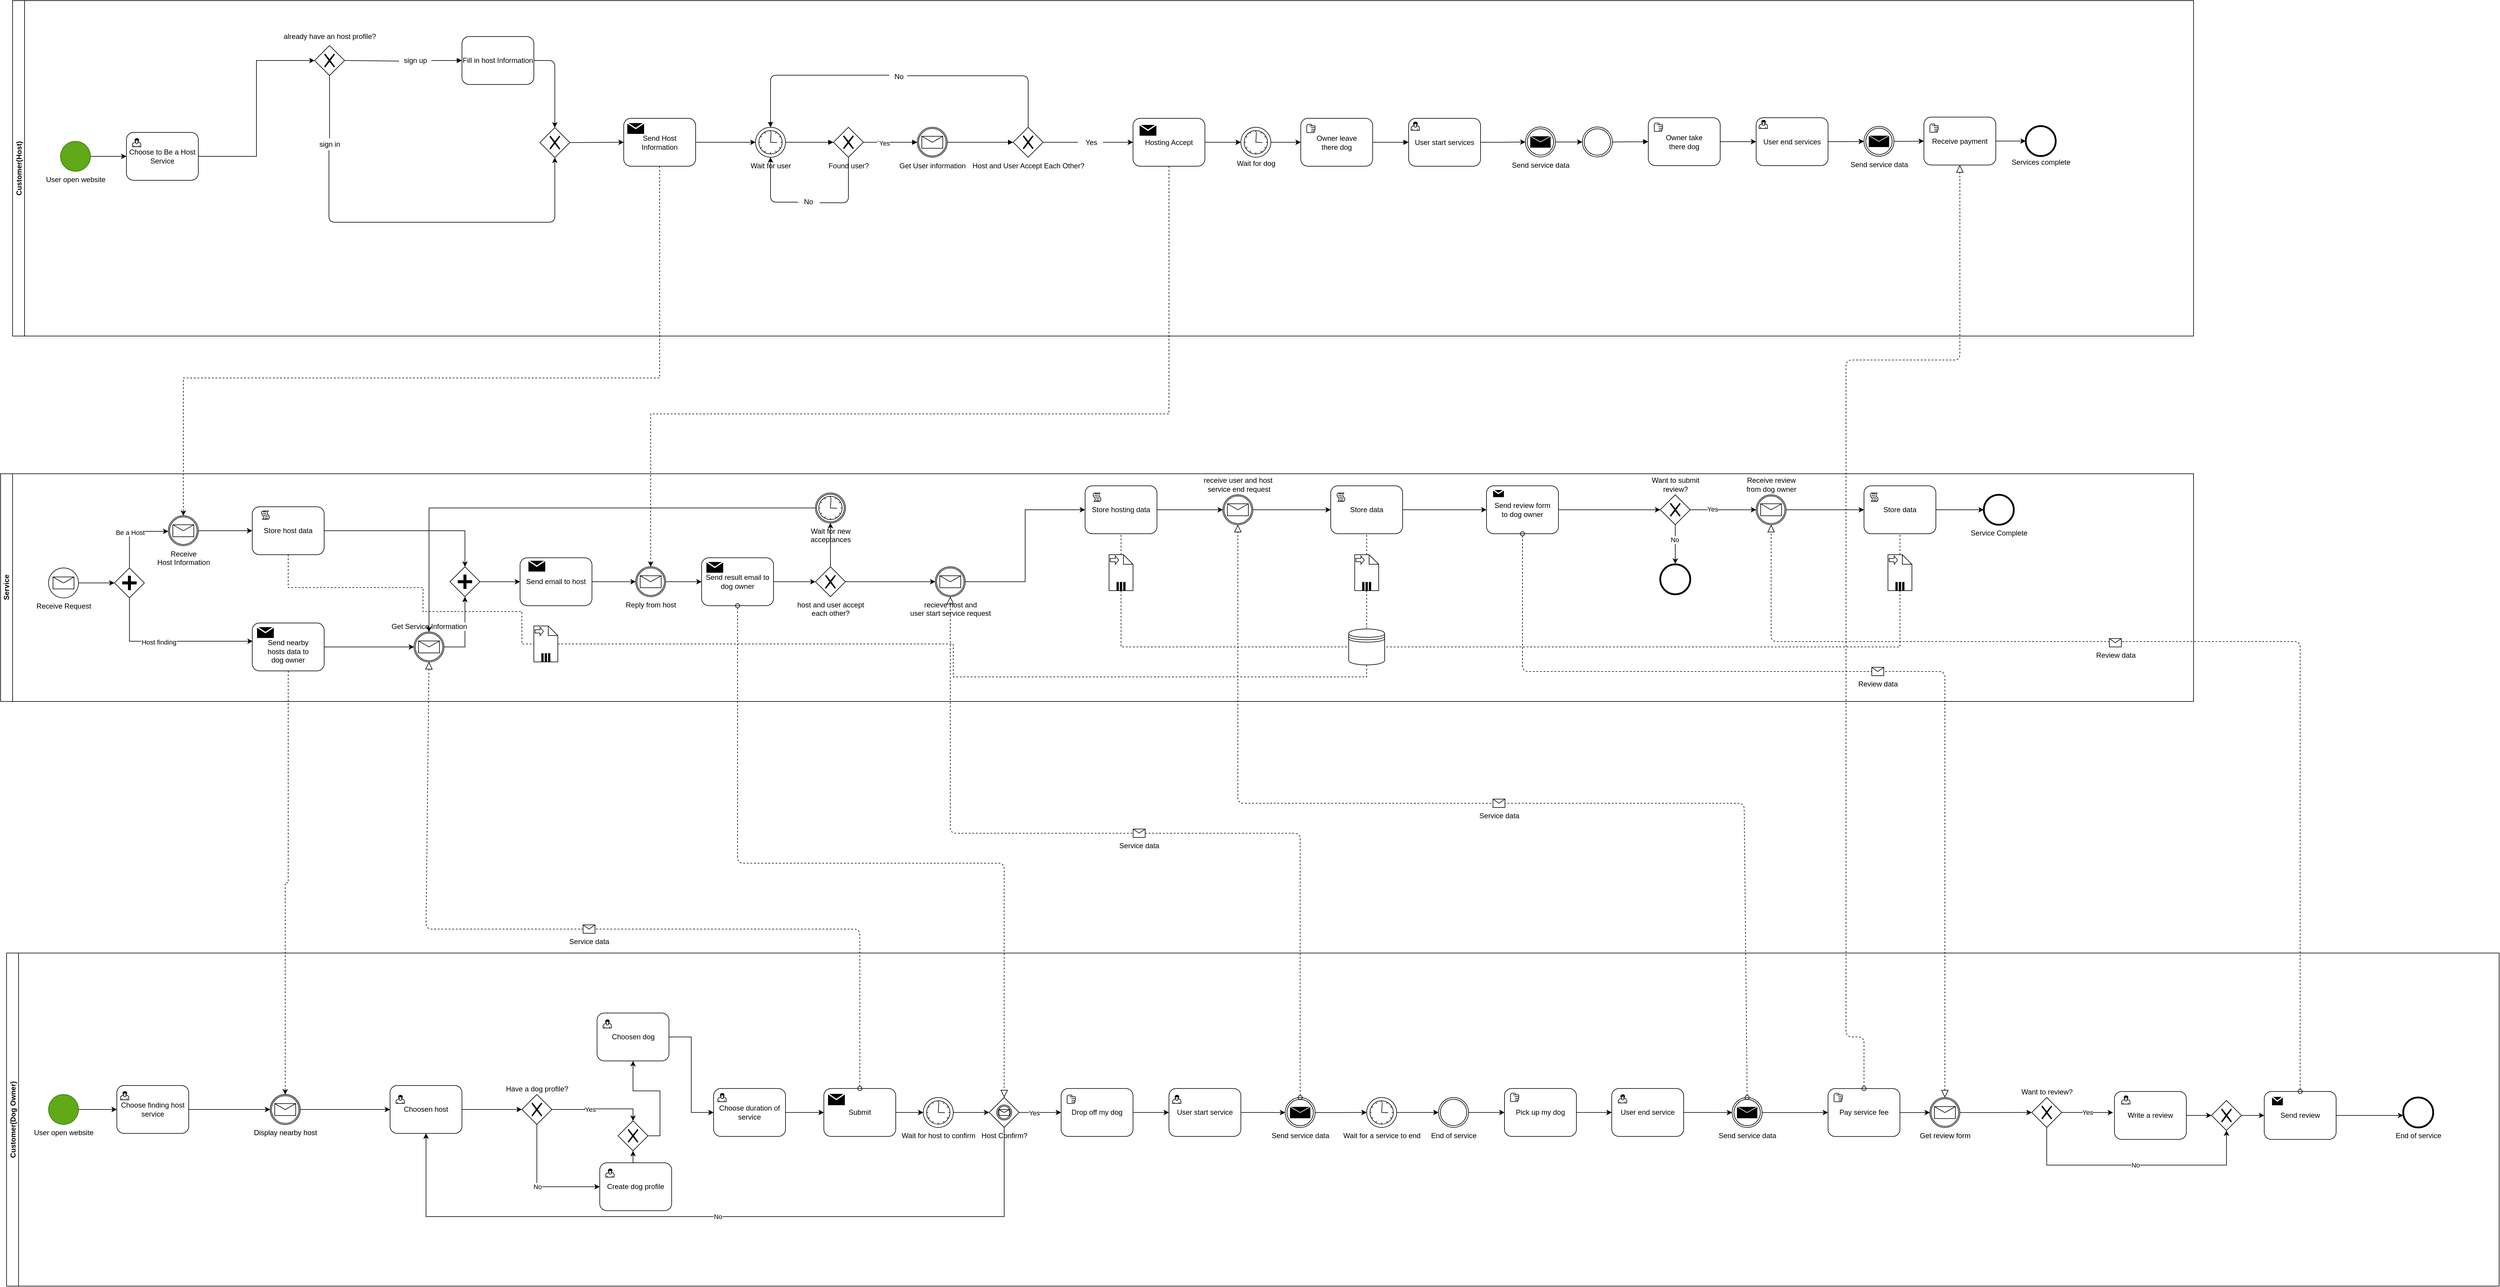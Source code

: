 <mxfile version="14.2.9" type="github">
  <diagram id="prtHgNgQTEPvFCAcTncT" name="Page-1">
    <mxGraphModel dx="1730" dy="3305" grid="1" gridSize="10" guides="1" tooltips="1" connect="1" arrows="1" fold="1" page="1" pageScale="1" pageWidth="1654" pageHeight="1169" math="0" shadow="0">
      <root>
        <mxCell id="0" />
        <mxCell id="1" parent="0" />
        <mxCell id="unD61fQ7snLegaBzTk5--29" style="edgeStyle=orthogonalEdgeStyle;rounded=0;orthogonalLoop=1;jettySize=auto;html=1;" parent="1" source="unD61fQ7snLegaBzTk5--26" target="unD61fQ7snLegaBzTk5--31" edge="1">
          <mxGeometry relative="1" as="geometry">
            <mxPoint x="2840" y="-1320" as="targetPoint" />
          </mxGeometry>
        </mxCell>
        <mxCell id="unD61fQ7snLegaBzTk5--26" value="Send review form &lt;br&gt;to dog owner" style="shape=ext;rounded=1;html=1;whiteSpace=wrap;" parent="1" vertex="1">
          <mxGeometry x="2640" y="-1360" width="120" height="80" as="geometry" />
        </mxCell>
        <mxCell id="zWBF7Wv0CZKXbvyfvgMt-2" value="Customer(Dog Owner)" style="swimlane;startSize=20;horizontal=0;labelPosition=center;verticalLabelPosition=middle;align=center;verticalAlign=middle;" parent="1" vertex="1">
          <mxGeometry x="170" y="-580" width="4160" height="556" as="geometry" />
        </mxCell>
        <mxCell id="zWBF7Wv0CZKXbvyfvgMt-4" value="&lt;span style=&quot;&quot;&gt;User open website&lt;/span&gt;" style="shape=mxgraph.bpmn.shape;html=1;verticalLabelPosition=bottom;labelBackgroundColor=#FFFFFF;verticalAlign=top;align=center;perimeter=ellipsePerimeter;outlineConnect=0;outline=standard;symbol=general;fillColor=#60a917;strokeColor=#2D7600;" parent="zWBF7Wv0CZKXbvyfvgMt-2" vertex="1">
          <mxGeometry x="70" y="236.14" width="50" height="50" as="geometry" />
        </mxCell>
        <mxCell id="zWBF7Wv0CZKXbvyfvgMt-94" style="edgeStyle=orthogonalEdgeStyle;rounded=0;orthogonalLoop=1;jettySize=auto;html=1;startArrow=none;startFill=0;endArrow=block;endFill=1;entryX=0.5;entryY=0;entryDx=0;entryDy=0;" parent="zWBF7Wv0CZKXbvyfvgMt-2" edge="1">
          <mxGeometry relative="1" as="geometry">
            <mxPoint x="1545" y="35.0" as="targetPoint" />
            <Array as="points">
              <mxPoint x="2035" y="-70" />
              <mxPoint x="1545" y="-70" />
            </Array>
          </mxGeometry>
        </mxCell>
        <mxCell id="zWBF7Wv0CZKXbvyfvgMt-95" value="No" style="edgeLabel;html=1;align=center;verticalAlign=middle;resizable=0;points=[];" parent="zWBF7Wv0CZKXbvyfvgMt-94" connectable="0" vertex="1">
          <mxGeometry x="-0.203" y="3" relative="1" as="geometry">
            <mxPoint as="offset" />
          </mxGeometry>
        </mxCell>
        <mxCell id="zWBF7Wv0CZKXbvyfvgMt-184" style="edgeStyle=orthogonalEdgeStyle;rounded=0;orthogonalLoop=1;jettySize=auto;html=1;exitX=1;exitY=0.5;exitDx=0;exitDy=0;entryX=0;entryY=0.5;entryDx=0;entryDy=0;" parent="zWBF7Wv0CZKXbvyfvgMt-2" source="zWBF7Wv0CZKXbvyfvgMt-153" target="Tl_W29gyMfKL-6Gt1cae-114" edge="1">
          <mxGeometry relative="1" as="geometry">
            <mxPoint x="450" y="261.14" as="targetPoint" />
          </mxGeometry>
        </mxCell>
        <mxCell id="zWBF7Wv0CZKXbvyfvgMt-153" value="Choose finding host&lt;br&gt;service" style="shape=ext;rounded=1;html=1;whiteSpace=wrap;" parent="zWBF7Wv0CZKXbvyfvgMt-2" vertex="1">
          <mxGeometry x="184" y="221.14" width="120" height="80" as="geometry" />
        </mxCell>
        <mxCell id="zWBF7Wv0CZKXbvyfvgMt-151" style="edgeStyle=orthogonalEdgeStyle;rounded=0;orthogonalLoop=1;jettySize=auto;html=1;exitX=1;exitY=0.5;exitDx=0;exitDy=0;entryX=0;entryY=0.5;entryDx=0;entryDy=0;" parent="zWBF7Wv0CZKXbvyfvgMt-2" source="zWBF7Wv0CZKXbvyfvgMt-4" target="zWBF7Wv0CZKXbvyfvgMt-153" edge="1">
          <mxGeometry relative="1" as="geometry">
            <mxPoint x="170" y="266.64" as="targetPoint" />
          </mxGeometry>
        </mxCell>
        <mxCell id="zWBF7Wv0CZKXbvyfvgMt-163" style="edgeStyle=orthogonalEdgeStyle;rounded=0;orthogonalLoop=1;jettySize=auto;html=1;exitX=1;exitY=0.5;exitDx=0;exitDy=0;entryX=0;entryY=0.5;entryDx=0;entryDy=0;" parent="zWBF7Wv0CZKXbvyfvgMt-2" source="Tl_W29gyMfKL-6Gt1cae-114" target="zWBF7Wv0CZKXbvyfvgMt-155" edge="1">
          <mxGeometry relative="1" as="geometry">
            <mxPoint x="500" y="261.14" as="sourcePoint" />
          </mxGeometry>
        </mxCell>
        <mxCell id="zWBF7Wv0CZKXbvyfvgMt-164" style="edgeStyle=orthogonalEdgeStyle;rounded=0;orthogonalLoop=1;jettySize=auto;html=1;exitX=1;exitY=0.5;exitDx=0;exitDy=0;entryX=0;entryY=0.5;entryDx=0;entryDy=0;" parent="zWBF7Wv0CZKXbvyfvgMt-2" source="zWBF7Wv0CZKXbvyfvgMt-155" target="zWBF7Wv0CZKXbvyfvgMt-157" edge="1">
          <mxGeometry relative="1" as="geometry" />
        </mxCell>
        <mxCell id="zWBF7Wv0CZKXbvyfvgMt-155" value="Choosen host" style="shape=ext;rounded=1;html=1;whiteSpace=wrap;" parent="zWBF7Wv0CZKXbvyfvgMt-2" vertex="1">
          <mxGeometry x="640" y="221.14" width="120" height="80" as="geometry" />
        </mxCell>
        <mxCell id="zWBF7Wv0CZKXbvyfvgMt-157" value="Have a dog profile?" style="shape=mxgraph.bpmn.shape;html=1;verticalLabelPosition=top;labelBackgroundColor=#ffffff;verticalAlign=bottom;align=center;perimeter=rhombusPerimeter;background=gateway;outlineConnect=0;outline=none;symbol=exclusiveGw;labelPosition=center;" parent="zWBF7Wv0CZKXbvyfvgMt-2" vertex="1">
          <mxGeometry x="860" y="236.14" width="50" height="50" as="geometry" />
        </mxCell>
        <mxCell id="zWBF7Wv0CZKXbvyfvgMt-205" style="edgeStyle=orthogonalEdgeStyle;rounded=0;orthogonalLoop=1;jettySize=auto;html=1;exitX=0.5;exitY=0;exitDx=0;exitDy=0;entryX=0.5;entryY=1;entryDx=0;entryDy=0;" parent="zWBF7Wv0CZKXbvyfvgMt-2" source="zWBF7Wv0CZKXbvyfvgMt-158" target="zWBF7Wv0CZKXbvyfvgMt-204" edge="1">
          <mxGeometry relative="1" as="geometry" />
        </mxCell>
        <mxCell id="zWBF7Wv0CZKXbvyfvgMt-158" value="Create dog profile" style="shape=ext;rounded=1;html=1;whiteSpace=wrap;" parent="zWBF7Wv0CZKXbvyfvgMt-2" vertex="1">
          <mxGeometry x="990" y="350.14" width="120" height="80" as="geometry" />
        </mxCell>
        <mxCell id="zWBF7Wv0CZKXbvyfvgMt-159" value="No" style="edgeStyle=orthogonalEdgeStyle;rounded=0;orthogonalLoop=1;jettySize=auto;html=1;exitX=0.5;exitY=1;exitDx=0;exitDy=0;entryX=0;entryY=0.5;entryDx=0;entryDy=0;" parent="zWBF7Wv0CZKXbvyfvgMt-2" source="zWBF7Wv0CZKXbvyfvgMt-157" target="zWBF7Wv0CZKXbvyfvgMt-158" edge="1">
          <mxGeometry relative="1" as="geometry">
            <mxPoint x="885.471" y="390.14" as="targetPoint" />
          </mxGeometry>
        </mxCell>
        <mxCell id="zWBF7Wv0CZKXbvyfvgMt-183" style="edgeStyle=orthogonalEdgeStyle;rounded=0;orthogonalLoop=1;jettySize=auto;html=1;exitX=1;exitY=0.5;exitDx=0;exitDy=0;entryX=0;entryY=0.5;entryDx=0;entryDy=0;" parent="zWBF7Wv0CZKXbvyfvgMt-2" source="zWBF7Wv0CZKXbvyfvgMt-165" target="zWBF7Wv0CZKXbvyfvgMt-181" edge="1">
          <mxGeometry relative="1" as="geometry" />
        </mxCell>
        <mxCell id="zWBF7Wv0CZKXbvyfvgMt-165" value="Choose duration of service" style="shape=ext;rounded=1;html=1;whiteSpace=wrap;" parent="zWBF7Wv0CZKXbvyfvgMt-2" vertex="1">
          <mxGeometry x="1180" y="226.14" width="120" height="80" as="geometry" />
        </mxCell>
        <mxCell id="zWBF7Wv0CZKXbvyfvgMt-160" style="edgeStyle=orthogonalEdgeStyle;rounded=0;orthogonalLoop=1;jettySize=auto;html=1;exitX=1;exitY=0.5;exitDx=0;exitDy=0;entryX=0.5;entryY=0;entryDx=0;entryDy=0;" parent="zWBF7Wv0CZKXbvyfvgMt-2" source="zWBF7Wv0CZKXbvyfvgMt-157" target="zWBF7Wv0CZKXbvyfvgMt-204" edge="1">
          <mxGeometry relative="1" as="geometry">
            <mxPoint x="1050" y="266.14" as="targetPoint" />
          </mxGeometry>
        </mxCell>
        <mxCell id="zWBF7Wv0CZKXbvyfvgMt-161" value="Yes" style="edgeLabel;html=1;align=center;verticalAlign=middle;resizable=0;points=[];" parent="zWBF7Wv0CZKXbvyfvgMt-160" connectable="0" vertex="1">
          <mxGeometry x="-0.167" y="-1" relative="1" as="geometry">
            <mxPoint as="offset" />
          </mxGeometry>
        </mxCell>
        <mxCell id="zWBF7Wv0CZKXbvyfvgMt-170" style="edgeStyle=orthogonalEdgeStyle;rounded=0;orthogonalLoop=1;jettySize=auto;html=1;exitX=1;exitY=0.5;exitDx=0;exitDy=0;entryX=0;entryY=0.5;entryDx=0;entryDy=0;" parent="zWBF7Wv0CZKXbvyfvgMt-2" source="zWBF7Wv0CZKXbvyfvgMt-167" target="zWBF7Wv0CZKXbvyfvgMt-172" edge="1">
          <mxGeometry relative="1" as="geometry">
            <mxPoint x="1430.0" y="267.14" as="targetPoint" />
          </mxGeometry>
        </mxCell>
        <mxCell id="zWBF7Wv0CZKXbvyfvgMt-167" value="Wait for host to confirm" style="shape=mxgraph.bpmn.shape;html=1;verticalLabelPosition=bottom;labelBackgroundColor=#ffffff;verticalAlign=top;align=center;perimeter=ellipsePerimeter;outlineConnect=0;outline=standard;symbol=timer;" parent="zWBF7Wv0CZKXbvyfvgMt-2" vertex="1">
          <mxGeometry x="1530" y="241.14" width="50" height="50" as="geometry" />
        </mxCell>
        <mxCell id="zWBF7Wv0CZKXbvyfvgMt-172" value="Host Confirm?" style="shape=mxgraph.bpmn.shape;html=1;verticalLabelPosition=bottom;labelBackgroundColor=#ffffff;verticalAlign=top;align=center;perimeter=rhombusPerimeter;background=gateway;outlineConnect=0;outline=catching;symbol=message;labelPosition=center;" parent="zWBF7Wv0CZKXbvyfvgMt-2" vertex="1">
          <mxGeometry x="1640" y="241.14" width="50" height="50" as="geometry" />
        </mxCell>
        <mxCell id="zWBF7Wv0CZKXbvyfvgMt-173" value="No" style="edgeStyle=orthogonalEdgeStyle;rounded=0;orthogonalLoop=1;jettySize=auto;html=1;exitX=0.5;exitY=1;exitDx=0;exitDy=0;entryX=0.5;entryY=1;entryDx=0;entryDy=0;" parent="zWBF7Wv0CZKXbvyfvgMt-2" source="zWBF7Wv0CZKXbvyfvgMt-172" target="zWBF7Wv0CZKXbvyfvgMt-155" edge="1">
          <mxGeometry relative="1" as="geometry">
            <mxPoint x="1475" y="440.14" as="targetPoint" />
            <Array as="points">
              <mxPoint x="1665" y="440" />
              <mxPoint x="700" y="440" />
            </Array>
          </mxGeometry>
        </mxCell>
        <mxCell id="zWBF7Wv0CZKXbvyfvgMt-195" style="edgeStyle=orthogonalEdgeStyle;rounded=0;orthogonalLoop=1;jettySize=auto;html=1;exitX=1;exitY=0.5;exitDx=0;exitDy=0;entryX=0;entryY=0.5;entryDx=0;entryDy=0;" parent="zWBF7Wv0CZKXbvyfvgMt-2" source="zWBF7Wv0CZKXbvyfvgMt-176" target="zWBF7Wv0CZKXbvyfvgMt-194" edge="1">
          <mxGeometry relative="1" as="geometry" />
        </mxCell>
        <mxCell id="zWBF7Wv0CZKXbvyfvgMt-176" value="Drop off my dog" style="shape=ext;rounded=1;html=1;whiteSpace=wrap;" parent="zWBF7Wv0CZKXbvyfvgMt-2" vertex="1">
          <mxGeometry x="1760" y="226.14" width="120" height="80" as="geometry" />
        </mxCell>
        <mxCell id="zWBF7Wv0CZKXbvyfvgMt-174" style="edgeStyle=orthogonalEdgeStyle;rounded=0;orthogonalLoop=1;jettySize=auto;html=1;exitX=1;exitY=0.5;exitDx=0;exitDy=0;entryX=0;entryY=0.5;entryDx=0;entryDy=0;" parent="zWBF7Wv0CZKXbvyfvgMt-2" source="zWBF7Wv0CZKXbvyfvgMt-172" target="zWBF7Wv0CZKXbvyfvgMt-176" edge="1">
          <mxGeometry relative="1" as="geometry">
            <mxPoint x="1600" y="266.14" as="targetPoint" />
          </mxGeometry>
        </mxCell>
        <mxCell id="zWBF7Wv0CZKXbvyfvgMt-175" value="Yes" style="edgeLabel;html=1;align=center;verticalAlign=middle;resizable=0;points=[];" parent="zWBF7Wv0CZKXbvyfvgMt-174" connectable="0" vertex="1">
          <mxGeometry x="-0.28" y="-1" relative="1" as="geometry">
            <mxPoint as="offset" />
          </mxGeometry>
        </mxCell>
        <mxCell id="zWBF7Wv0CZKXbvyfvgMt-177" value="" style="shape=mxgraph.bpmn.manual_task;html=1;outlineConnect=0;" parent="zWBF7Wv0CZKXbvyfvgMt-2" vertex="1">
          <mxGeometry x="1770" y="237.14" width="14" height="14" as="geometry" />
        </mxCell>
        <mxCell id="zWBF7Wv0CZKXbvyfvgMt-180" style="edgeStyle=orthogonalEdgeStyle;rounded=0;orthogonalLoop=1;jettySize=auto;html=1;exitX=1;exitY=0.5;exitDx=0;exitDy=0;entryX=0;entryY=0.5;entryDx=0;entryDy=0;" parent="zWBF7Wv0CZKXbvyfvgMt-2" source="zWBF7Wv0CZKXbvyfvgMt-179" target="zWBF7Wv0CZKXbvyfvgMt-165" edge="1">
          <mxGeometry relative="1" as="geometry" />
        </mxCell>
        <mxCell id="zWBF7Wv0CZKXbvyfvgMt-179" value="Choosen dog" style="shape=ext;rounded=1;html=1;whiteSpace=wrap;" parent="zWBF7Wv0CZKXbvyfvgMt-2" vertex="1">
          <mxGeometry x="985.5" y="100.14" width="120" height="80" as="geometry" />
        </mxCell>
        <mxCell id="zWBF7Wv0CZKXbvyfvgMt-182" style="edgeStyle=orthogonalEdgeStyle;rounded=0;orthogonalLoop=1;jettySize=auto;html=1;exitX=1;exitY=0.5;exitDx=0;exitDy=0;entryX=0;entryY=0.5;entryDx=0;entryDy=0;" parent="zWBF7Wv0CZKXbvyfvgMt-2" source="zWBF7Wv0CZKXbvyfvgMt-181" target="zWBF7Wv0CZKXbvyfvgMt-167" edge="1">
          <mxGeometry relative="1" as="geometry" />
        </mxCell>
        <mxCell id="zWBF7Wv0CZKXbvyfvgMt-181" value="Submit" style="shape=ext;rounded=1;html=1;whiteSpace=wrap;" parent="zWBF7Wv0CZKXbvyfvgMt-2" vertex="1">
          <mxGeometry x="1364" y="226.14" width="120" height="80" as="geometry" />
        </mxCell>
        <mxCell id="zWBF7Wv0CZKXbvyfvgMt-187" value="" style="shape=mxgraph.bpmn.user_task;html=1;outlineConnect=0;" parent="zWBF7Wv0CZKXbvyfvgMt-2" vertex="1">
          <mxGeometry x="650" y="237.14" width="14" height="14" as="geometry" />
        </mxCell>
        <mxCell id="zWBF7Wv0CZKXbvyfvgMt-188" value="" style="shape=mxgraph.bpmn.user_task;html=1;outlineConnect=0;" parent="zWBF7Wv0CZKXbvyfvgMt-2" vertex="1">
          <mxGeometry x="995.5" y="111.14" width="14" height="14" as="geometry" />
        </mxCell>
        <mxCell id="zWBF7Wv0CZKXbvyfvgMt-189" value="" style="shape=mxgraph.bpmn.user_task;html=1;outlineConnect=0;" parent="zWBF7Wv0CZKXbvyfvgMt-2" vertex="1">
          <mxGeometry x="1000" y="360.14" width="14" height="14" as="geometry" />
        </mxCell>
        <mxCell id="zWBF7Wv0CZKXbvyfvgMt-190" value="" style="shape=mxgraph.bpmn.user_task;html=1;outlineConnect=0;" parent="zWBF7Wv0CZKXbvyfvgMt-2" vertex="1">
          <mxGeometry x="1187" y="234.14" width="14" height="14" as="geometry" />
        </mxCell>
        <mxCell id="zWBF7Wv0CZKXbvyfvgMt-191" value="" style="shape=mxgraph.bpmn.user_task;html=1;outlineConnect=0;" parent="zWBF7Wv0CZKXbvyfvgMt-2" vertex="1">
          <mxGeometry x="190" y="231" width="14" height="14" as="geometry" />
        </mxCell>
        <mxCell id="zWBF7Wv0CZKXbvyfvgMt-193" value="" style="shape=message;whiteSpace=wrap;html=1;outlineConnect=0;fillColor=#000000;strokeColor=#ffffff;strokeWidth=2;" parent="zWBF7Wv0CZKXbvyfvgMt-2" vertex="1">
          <mxGeometry x="1370" y="234.14" width="30" height="20.86" as="geometry" />
        </mxCell>
        <mxCell id="zWBF7Wv0CZKXbvyfvgMt-211" style="edgeStyle=orthogonalEdgeStyle;rounded=0;orthogonalLoop=1;jettySize=auto;html=1;exitX=1;exitY=0.5;exitDx=0;exitDy=0;entryX=0;entryY=0.5;entryDx=0;entryDy=0;" parent="zWBF7Wv0CZKXbvyfvgMt-2" source="zWBF7Wv0CZKXbvyfvgMt-194" target="zRcpY7Li771tuFU87ufb-11" edge="1">
          <mxGeometry relative="1" as="geometry">
            <mxPoint x="2100" y="266.14" as="targetPoint" />
          </mxGeometry>
        </mxCell>
        <mxCell id="zWBF7Wv0CZKXbvyfvgMt-194" value="User start service" style="shape=ext;rounded=1;html=1;whiteSpace=wrap;" parent="zWBF7Wv0CZKXbvyfvgMt-2" vertex="1">
          <mxGeometry x="1940" y="226.14" width="120" height="80" as="geometry" />
        </mxCell>
        <mxCell id="zWBF7Wv0CZKXbvyfvgMt-196" value="" style="shape=mxgraph.bpmn.user_task;html=1;outlineConnect=0;" parent="zWBF7Wv0CZKXbvyfvgMt-2" vertex="1">
          <mxGeometry x="1946" y="237.14" width="14" height="14" as="geometry" />
        </mxCell>
        <mxCell id="zWBF7Wv0CZKXbvyfvgMt-202" style="edgeStyle=orthogonalEdgeStyle;rounded=0;orthogonalLoop=1;jettySize=auto;html=1;exitX=1;exitY=0.5;exitDx=0;exitDy=0;entryX=0;entryY=0.5;entryDx=0;entryDy=0;" parent="zWBF7Wv0CZKXbvyfvgMt-2" source="zWBF7Wv0CZKXbvyfvgMt-197" target="zWBF7Wv0CZKXbvyfvgMt-201" edge="1">
          <mxGeometry relative="1" as="geometry" />
        </mxCell>
        <mxCell id="zWBF7Wv0CZKXbvyfvgMt-197" value="Wait for a service to end" style="shape=mxgraph.bpmn.shape;html=1;verticalLabelPosition=bottom;labelBackgroundColor=#ffffff;verticalAlign=top;align=center;perimeter=ellipsePerimeter;outlineConnect=0;outline=standard;symbol=timer;" parent="zWBF7Wv0CZKXbvyfvgMt-2" vertex="1">
          <mxGeometry x="2270" y="241.14" width="50" height="50" as="geometry" />
        </mxCell>
        <mxCell id="zRcpY7Li771tuFU87ufb-5" style="edgeStyle=orthogonalEdgeStyle;rounded=0;orthogonalLoop=1;jettySize=auto;html=1;exitX=1;exitY=0.5;exitDx=0;exitDy=0;entryX=0;entryY=0.5;entryDx=0;entryDy=0;" edge="1" parent="zWBF7Wv0CZKXbvyfvgMt-2" source="zWBF7Wv0CZKXbvyfvgMt-199" target="zRcpY7Li771tuFU87ufb-12">
          <mxGeometry relative="1" as="geometry">
            <mxPoint x="2840" y="266.14" as="targetPoint" />
          </mxGeometry>
        </mxCell>
        <mxCell id="zWBF7Wv0CZKXbvyfvgMt-199" value="User end service" style="shape=ext;rounded=1;html=1;whiteSpace=wrap;" parent="zWBF7Wv0CZKXbvyfvgMt-2" vertex="1">
          <mxGeometry x="2679" y="226.14" width="120" height="80" as="geometry" />
        </mxCell>
        <mxCell id="zWBF7Wv0CZKXbvyfvgMt-200" value="" style="shape=mxgraph.bpmn.user_task;html=1;outlineConnect=0;" parent="zWBF7Wv0CZKXbvyfvgMt-2" vertex="1">
          <mxGeometry x="2690" y="236.28" width="14" height="14" as="geometry" />
        </mxCell>
        <mxCell id="zWBF7Wv0CZKXbvyfvgMt-239" style="edgeStyle=orthogonalEdgeStyle;rounded=0;orthogonalLoop=1;jettySize=auto;html=1;exitX=1;exitY=0.5;exitDx=0;exitDy=0;entryX=0;entryY=0.5;entryDx=0;entryDy=0;" parent="zWBF7Wv0CZKXbvyfvgMt-2" source="zWBF7Wv0CZKXbvyfvgMt-201" target="zWBF7Wv0CZKXbvyfvgMt-237" edge="1">
          <mxGeometry relative="1" as="geometry" />
        </mxCell>
        <mxCell id="zWBF7Wv0CZKXbvyfvgMt-201" value="End of service" style="shape=mxgraph.bpmn.shape;html=1;verticalLabelPosition=bottom;labelBackgroundColor=#ffffff;verticalAlign=top;align=center;perimeter=ellipsePerimeter;outlineConnect=0;outline=throwing;symbol=general;" parent="zWBF7Wv0CZKXbvyfvgMt-2" vertex="1">
          <mxGeometry x="2390" y="241.14" width="50" height="50" as="geometry" />
        </mxCell>
        <mxCell id="zWBF7Wv0CZKXbvyfvgMt-204" value="" style="shape=mxgraph.bpmn.shape;html=1;verticalLabelPosition=bottom;labelBackgroundColor=#ffffff;verticalAlign=top;align=center;perimeter=rhombusPerimeter;background=gateway;outlineConnect=0;outline=none;symbol=exclusiveGw;" parent="zWBF7Wv0CZKXbvyfvgMt-2" vertex="1">
          <mxGeometry x="1020.5" y="280.14" width="50" height="50" as="geometry" />
        </mxCell>
        <mxCell id="zWBF7Wv0CZKXbvyfvgMt-206" style="edgeStyle=orthogonalEdgeStyle;rounded=0;orthogonalLoop=1;jettySize=auto;html=1;exitX=1;exitY=0.5;exitDx=0;exitDy=0;entryX=0.5;entryY=1;entryDx=0;entryDy=0;" parent="zWBF7Wv0CZKXbvyfvgMt-2" source="zWBF7Wv0CZKXbvyfvgMt-204" target="zWBF7Wv0CZKXbvyfvgMt-179" edge="1">
          <mxGeometry relative="1" as="geometry">
            <mxPoint x="1046" y="190.14" as="targetPoint" />
          </mxGeometry>
        </mxCell>
        <mxCell id="zWBF7Wv0CZKXbvyfvgMt-219" style="edgeStyle=orthogonalEdgeStyle;rounded=0;orthogonalLoop=1;jettySize=auto;html=1;exitX=1;exitY=0.5;exitDx=0;exitDy=0;entryX=0;entryY=0.5;entryDx=0;entryDy=0;" parent="zWBF7Wv0CZKXbvyfvgMt-2" source="zWBF7Wv0CZKXbvyfvgMt-207" target="Tl_W29gyMfKL-6Gt1cae-115" edge="1">
          <mxGeometry relative="1" as="geometry">
            <mxPoint x="3030" y="266" as="targetPoint" />
          </mxGeometry>
        </mxCell>
        <mxCell id="zWBF7Wv0CZKXbvyfvgMt-207" value="Pay service fee" style="shape=ext;rounded=1;html=1;whiteSpace=wrap;" parent="zWBF7Wv0CZKXbvyfvgMt-2" vertex="1">
          <mxGeometry x="3040" y="226.28" width="120" height="80" as="geometry" />
        </mxCell>
        <mxCell id="zWBF7Wv0CZKXbvyfvgMt-209" value="" style="shape=mxgraph.bpmn.manual_task;html=1;outlineConnect=0;" parent="zWBF7Wv0CZKXbvyfvgMt-2" vertex="1">
          <mxGeometry x="3050" y="234.28" width="14" height="14" as="geometry" />
        </mxCell>
        <mxCell id="zWBF7Wv0CZKXbvyfvgMt-212" style="edgeStyle=orthogonalEdgeStyle;rounded=0;orthogonalLoop=1;jettySize=auto;html=1;exitX=1;exitY=0.5;exitDx=0;exitDy=0;entryX=0;entryY=0.5;entryDx=0;entryDy=0;" parent="zWBF7Wv0CZKXbvyfvgMt-2" source="zRcpY7Li771tuFU87ufb-11" target="zWBF7Wv0CZKXbvyfvgMt-197" edge="1">
          <mxGeometry relative="1" as="geometry">
            <mxPoint x="2220" y="266.14" as="sourcePoint" />
          </mxGeometry>
        </mxCell>
        <mxCell id="zWBF7Wv0CZKXbvyfvgMt-224" style="edgeStyle=orthogonalEdgeStyle;rounded=0;orthogonalLoop=1;jettySize=auto;html=1;exitX=1;exitY=0.5;exitDx=0;exitDy=0;entryX=0;entryY=0.5;entryDx=0;entryDy=0;" parent="zWBF7Wv0CZKXbvyfvgMt-2" source="Tl_W29gyMfKL-6Gt1cae-115" target="zWBF7Wv0CZKXbvyfvgMt-223" edge="1">
          <mxGeometry relative="1" as="geometry">
            <mxPoint x="3150" y="266" as="sourcePoint" />
          </mxGeometry>
        </mxCell>
        <mxCell id="zWBF7Wv0CZKXbvyfvgMt-223" value="Want to review?" style="shape=mxgraph.bpmn.shape;html=1;verticalLabelPosition=top;labelBackgroundColor=#ffffff;verticalAlign=bottom;align=center;perimeter=rhombusPerimeter;background=gateway;outlineConnect=0;outline=none;symbol=exclusiveGw;labelPosition=center;" parent="zWBF7Wv0CZKXbvyfvgMt-2" vertex="1">
          <mxGeometry x="3380" y="241.14" width="50" height="50" as="geometry" />
        </mxCell>
        <mxCell id="zWBF7Wv0CZKXbvyfvgMt-231" style="edgeStyle=orthogonalEdgeStyle;rounded=0;orthogonalLoop=1;jettySize=auto;html=1;exitX=1;exitY=0.5;exitDx=0;exitDy=0;entryX=0;entryY=0.5;entryDx=0;entryDy=0;" parent="zWBF7Wv0CZKXbvyfvgMt-2" source="zWBF7Wv0CZKXbvyfvgMt-228" target="Tl_W29gyMfKL-6Gt1cae-110" edge="1">
          <mxGeometry relative="1" as="geometry">
            <mxPoint x="3680" y="271.14" as="targetPoint" />
          </mxGeometry>
        </mxCell>
        <mxCell id="zWBF7Wv0CZKXbvyfvgMt-228" value="Write a review" style="shape=ext;rounded=1;html=1;whiteSpace=wrap;" parent="zWBF7Wv0CZKXbvyfvgMt-2" vertex="1">
          <mxGeometry x="3518" y="231.14" width="120" height="80" as="geometry" />
        </mxCell>
        <mxCell id="zWBF7Wv0CZKXbvyfvgMt-227" value="Yes" style="edgeStyle=orthogonalEdgeStyle;rounded=0;orthogonalLoop=1;jettySize=auto;html=1;exitX=1;exitY=0.5;exitDx=0;exitDy=0;entryX=-0.019;entryY=0.44;entryDx=0;entryDy=0;entryPerimeter=0;" parent="zWBF7Wv0CZKXbvyfvgMt-2" source="zWBF7Wv0CZKXbvyfvgMt-223" target="zWBF7Wv0CZKXbvyfvgMt-228" edge="1">
          <mxGeometry relative="1" as="geometry">
            <mxPoint x="3510" y="266.14" as="targetPoint" />
          </mxGeometry>
        </mxCell>
        <mxCell id="zWBF7Wv0CZKXbvyfvgMt-229" value="" style="shape=mxgraph.bpmn.user_task;html=1;outlineConnect=0;" parent="zWBF7Wv0CZKXbvyfvgMt-2" vertex="1">
          <mxGeometry x="3530" y="238.14" width="14" height="14" as="geometry" />
        </mxCell>
        <mxCell id="zWBF7Wv0CZKXbvyfvgMt-233" value="End of service" style="shape=mxgraph.bpmn.shape;html=1;verticalLabelPosition=bottom;labelBackgroundColor=#ffffff;verticalAlign=top;align=center;perimeter=ellipsePerimeter;outlineConnect=0;outline=end;symbol=general;" parent="zWBF7Wv0CZKXbvyfvgMt-2" vertex="1">
          <mxGeometry x="4000" y="241.14" width="50" height="50" as="geometry" />
        </mxCell>
        <mxCell id="zWBF7Wv0CZKXbvyfvgMt-236" style="edgeStyle=orthogonalEdgeStyle;rounded=0;orthogonalLoop=1;jettySize=auto;html=1;exitX=1;exitY=0.5;exitDx=0;exitDy=0;" parent="zWBF7Wv0CZKXbvyfvgMt-2" source="Tl_W29gyMfKL-6Gt1cae-108" edge="1">
          <mxGeometry relative="1" as="geometry">
            <mxPoint x="3900" y="271.14" as="sourcePoint" />
            <mxPoint x="4000" y="271.14" as="targetPoint" />
          </mxGeometry>
        </mxCell>
        <mxCell id="zWBF7Wv0CZKXbvyfvgMt-225" value="No" style="edgeStyle=orthogonalEdgeStyle;rounded=0;orthogonalLoop=1;jettySize=auto;html=1;exitX=0.5;exitY=1;exitDx=0;exitDy=0;entryX=0.5;entryY=1;entryDx=0;entryDy=0;" parent="zWBF7Wv0CZKXbvyfvgMt-2" source="zWBF7Wv0CZKXbvyfvgMt-223" target="Tl_W29gyMfKL-6Gt1cae-110" edge="1">
          <mxGeometry relative="1" as="geometry">
            <mxPoint x="3705" y="296" as="targetPoint" />
            <Array as="points">
              <mxPoint x="3405" y="354" />
              <mxPoint x="3705" y="354" />
            </Array>
          </mxGeometry>
        </mxCell>
        <mxCell id="Tl_W29gyMfKL-6Gt1cae-108" value="Send review" style="shape=ext;rounded=1;html=1;whiteSpace=wrap;" parent="zWBF7Wv0CZKXbvyfvgMt-2" vertex="1">
          <mxGeometry x="3768" y="231.14" width="120" height="80" as="geometry" />
        </mxCell>
        <mxCell id="Tl_W29gyMfKL-6Gt1cae-109" value="" style="shape=message;whiteSpace=wrap;html=1;outlineConnect=0;fillColor=#000000;strokeColor=#ffffff;strokeWidth=2;" parent="zWBF7Wv0CZKXbvyfvgMt-2" vertex="1">
          <mxGeometry x="3780" y="239.14" width="20" height="16" as="geometry" />
        </mxCell>
        <mxCell id="Tl_W29gyMfKL-6Gt1cae-111" style="edgeStyle=orthogonalEdgeStyle;rounded=0;orthogonalLoop=1;jettySize=auto;html=1;entryX=0;entryY=0.5;entryDx=0;entryDy=0;" parent="zWBF7Wv0CZKXbvyfvgMt-2" source="Tl_W29gyMfKL-6Gt1cae-110" target="Tl_W29gyMfKL-6Gt1cae-108" edge="1">
          <mxGeometry relative="1" as="geometry" />
        </mxCell>
        <mxCell id="Tl_W29gyMfKL-6Gt1cae-110" value="" style="shape=mxgraph.bpmn.shape;html=1;verticalLabelPosition=bottom;labelBackgroundColor=#ffffff;verticalAlign=top;align=center;perimeter=rhombusPerimeter;background=gateway;outlineConnect=0;outline=none;symbol=exclusiveGw;" parent="zWBF7Wv0CZKXbvyfvgMt-2" vertex="1">
          <mxGeometry x="3680" y="246.14" width="50" height="50" as="geometry" />
        </mxCell>
        <mxCell id="Tl_W29gyMfKL-6Gt1cae-114" value="&lt;span style=&quot;background-color: rgb(248 , 249 , 250)&quot;&gt;Display nearby host&lt;/span&gt;" style="shape=mxgraph.bpmn.shape;html=1;verticalLabelPosition=bottom;labelBackgroundColor=#ffffff;verticalAlign=top;align=center;perimeter=ellipsePerimeter;outlineConnect=0;outline=catching;symbol=message;" parent="zWBF7Wv0CZKXbvyfvgMt-2" vertex="1">
          <mxGeometry x="440" y="236.14" width="50" height="50" as="geometry" />
        </mxCell>
        <mxCell id="zWBF7Wv0CZKXbvyfvgMt-238" style="edgeStyle=orthogonalEdgeStyle;rounded=0;orthogonalLoop=1;jettySize=auto;html=1;exitX=1;exitY=0.5;exitDx=0;exitDy=0;entryX=0;entryY=0.5;entryDx=0;entryDy=0;" parent="zWBF7Wv0CZKXbvyfvgMt-2" source="zWBF7Wv0CZKXbvyfvgMt-237" target="zWBF7Wv0CZKXbvyfvgMt-199" edge="1">
          <mxGeometry relative="1" as="geometry" />
        </mxCell>
        <mxCell id="Tl_W29gyMfKL-6Gt1cae-115" value="&lt;span style=&quot;background-color: rgb(248 , 249 , 250)&quot;&gt;Get review form&lt;/span&gt;" style="shape=mxgraph.bpmn.shape;html=1;verticalLabelPosition=bottom;labelBackgroundColor=#ffffff;verticalAlign=top;align=center;perimeter=ellipsePerimeter;outlineConnect=0;outline=catching;symbol=message;" parent="zWBF7Wv0CZKXbvyfvgMt-2" vertex="1">
          <mxGeometry x="3210" y="241.28" width="50" height="50" as="geometry" />
        </mxCell>
        <mxCell id="zWBF7Wv0CZKXbvyfvgMt-237" value="Pick up my dog" style="shape=ext;rounded=1;html=1;whiteSpace=wrap;" parent="zWBF7Wv0CZKXbvyfvgMt-2" vertex="1">
          <mxGeometry x="2500" y="226.14" width="120" height="80" as="geometry" />
        </mxCell>
        <mxCell id="zWBF7Wv0CZKXbvyfvgMt-240" value="" style="shape=mxgraph.bpmn.manual_task;html=1;outlineConnect=0;" parent="zWBF7Wv0CZKXbvyfvgMt-2" vertex="1">
          <mxGeometry x="2510" y="234" width="14" height="14" as="geometry" />
        </mxCell>
        <mxCell id="zWBF7Wv0CZKXbvyfvgMt-241" value="" style="shape=mxgraph.bpmn.shape;html=1;verticalLabelPosition=bottom;labelBackgroundColor=#ffffff;verticalAlign=top;align=center;perimeter=ellipsePerimeter;outlineConnect=0;outline=catching;symbol=message;" parent="zWBF7Wv0CZKXbvyfvgMt-2" vertex="1">
          <mxGeometry x="440" y="236.28" width="50" height="50" as="geometry" />
        </mxCell>
        <mxCell id="zRcpY7Li771tuFU87ufb-6" style="edgeStyle=orthogonalEdgeStyle;rounded=0;orthogonalLoop=1;jettySize=auto;html=1;exitX=1;exitY=0.5;exitDx=0;exitDy=0;entryX=0;entryY=0.5;entryDx=0;entryDy=0;" edge="1" parent="zWBF7Wv0CZKXbvyfvgMt-2" source="zRcpY7Li771tuFU87ufb-12" target="zWBF7Wv0CZKXbvyfvgMt-207">
          <mxGeometry relative="1" as="geometry">
            <mxPoint x="2960" y="266.14" as="sourcePoint" />
          </mxGeometry>
        </mxCell>
        <mxCell id="zRcpY7Li771tuFU87ufb-11" value="Send service data" style="shape=mxgraph.bpmn.shape;html=1;verticalLabelPosition=bottom;labelBackgroundColor=#ffffff;verticalAlign=top;align=center;perimeter=ellipsePerimeter;outlineConnect=0;outline=throwing;symbol=message;" vertex="1" parent="zWBF7Wv0CZKXbvyfvgMt-2">
          <mxGeometry x="2134" y="241.28" width="50" height="50" as="geometry" />
        </mxCell>
        <mxCell id="zRcpY7Li771tuFU87ufb-12" value="Send service data" style="shape=mxgraph.bpmn.shape;html=1;verticalLabelPosition=bottom;labelBackgroundColor=#ffffff;verticalAlign=top;align=center;perimeter=ellipsePerimeter;outlineConnect=0;outline=throwing;symbol=message;" vertex="1" parent="zWBF7Wv0CZKXbvyfvgMt-2">
          <mxGeometry x="2880" y="241.28" width="50" height="50" as="geometry" />
        </mxCell>
        <mxCell id="zWBF7Wv0CZKXbvyfvgMt-106" value="Service" style="swimlane;html=1;startSize=20;horizontal=0;" parent="1" vertex="1">
          <mxGeometry x="160" y="-1380.14" width="3660" height="380.14" as="geometry" />
        </mxCell>
        <mxCell id="Tl_W29gyMfKL-6Gt1cae-121" style="edgeStyle=orthogonalEdgeStyle;rounded=0;orthogonalLoop=1;jettySize=auto;html=1;entryX=0;entryY=0.5;entryDx=0;entryDy=0;" parent="zWBF7Wv0CZKXbvyfvgMt-106" source="zWBF7Wv0CZKXbvyfvgMt-107" target="UqbvAmdc36Q0mgXbzvY8-1" edge="1">
          <mxGeometry relative="1" as="geometry">
            <mxPoint x="190" y="155.14" as="targetPoint" />
          </mxGeometry>
        </mxCell>
        <mxCell id="zWBF7Wv0CZKXbvyfvgMt-107" value="Receive Request" style="shape=mxgraph.bpmn.shape;html=1;verticalLabelPosition=bottom;labelBackgroundColor=#FFFFFF;verticalAlign=top;align=center;perimeter=ellipsePerimeter;outlineConnect=0;outline=standard;symbol=message;" parent="zWBF7Wv0CZKXbvyfvgMt-106" vertex="1">
          <mxGeometry x="80" y="157.28" width="50" height="50" as="geometry" />
        </mxCell>
        <mxCell id="zWBF7Wv0CZKXbvyfvgMt-108" style="edgeStyle=orthogonalEdgeStyle;rounded=0;orthogonalLoop=1;jettySize=auto;html=1;exitX=0.5;exitY=1;exitDx=0;exitDy=0;entryX=0.007;entryY=0.381;entryDx=0;entryDy=0;fontColor=#000000;entryPerimeter=0;" parent="zWBF7Wv0CZKXbvyfvgMt-106" source="UqbvAmdc36Q0mgXbzvY8-1" target="zWBF7Wv0CZKXbvyfvgMt-115" edge="1">
          <mxGeometry relative="1" as="geometry">
            <Array as="points">
              <mxPoint x="215" y="211" />
              <mxPoint x="215" y="280" />
            </Array>
            <mxPoint x="215" y="180.14" as="sourcePoint" />
          </mxGeometry>
        </mxCell>
        <mxCell id="zWBF7Wv0CZKXbvyfvgMt-109" value="Host finding" style="edgeLabel;html=1;align=center;verticalAlign=middle;resizable=0;points=[];fontColor=#000000;" parent="zWBF7Wv0CZKXbvyfvgMt-108" connectable="0" vertex="1">
          <mxGeometry x="-0.128" y="-1" relative="1" as="geometry">
            <mxPoint as="offset" />
          </mxGeometry>
        </mxCell>
        <mxCell id="9oA909HlD-Qtk8bDuy-n-11" style="edgeStyle=orthogonalEdgeStyle;rounded=0;orthogonalLoop=1;jettySize=auto;html=1;entryX=0;entryY=0.5;entryDx=0;entryDy=0;exitX=0.5;exitY=0;exitDx=0;exitDy=0;" parent="zWBF7Wv0CZKXbvyfvgMt-106" source="UqbvAmdc36Q0mgXbzvY8-1" edge="1">
          <mxGeometry relative="1" as="geometry">
            <mxPoint x="280" y="96.14" as="targetPoint" />
            <Array as="points">
              <mxPoint x="215" y="161" />
              <mxPoint x="215" y="96" />
            </Array>
            <mxPoint x="215" y="130.14" as="sourcePoint" />
          </mxGeometry>
        </mxCell>
        <mxCell id="9oA909HlD-Qtk8bDuy-n-12" value="Be a Host" style="edgeLabel;html=1;align=center;verticalAlign=middle;resizable=0;points=[];" parent="9oA909HlD-Qtk8bDuy-n-11" connectable="0" vertex="1">
          <mxGeometry x="0.001" y="-1" relative="1" as="geometry">
            <mxPoint as="offset" />
          </mxGeometry>
        </mxCell>
        <mxCell id="unD61fQ7snLegaBzTk5--1" style="edgeStyle=orthogonalEdgeStyle;rounded=0;orthogonalLoop=1;jettySize=auto;html=1;entryX=0;entryY=0.5;entryDx=0;entryDy=0;" parent="zWBF7Wv0CZKXbvyfvgMt-106" source="zWBF7Wv0CZKXbvyfvgMt-115" target="zWBF7Wv0CZKXbvyfvgMt-129" edge="1">
          <mxGeometry relative="1" as="geometry" />
        </mxCell>
        <mxCell id="zWBF7Wv0CZKXbvyfvgMt-115" value="&lt;br&gt;Send nearby &lt;br&gt;hosts data&amp;nbsp;to&lt;br&gt;dog owner" style="shape=ext;rounded=1;html=1;whiteSpace=wrap;labelBackgroundColor=#FFFFFF;fontColor=#000000;" parent="zWBF7Wv0CZKXbvyfvgMt-106" vertex="1">
          <mxGeometry x="420" y="249.14" width="120" height="80" as="geometry" />
        </mxCell>
        <mxCell id="zWBF7Wv0CZKXbvyfvgMt-118" value="" style="shape=message;whiteSpace=wrap;html=1;outlineConnect=0;fillColor=#000000;strokeColor=#ffffff;strokeWidth=2;labelBackgroundColor=#FFFFFF;fontColor=#000000;" parent="zWBF7Wv0CZKXbvyfvgMt-106" vertex="1">
          <mxGeometry x="427" y="255.14" width="30" height="20" as="geometry" />
        </mxCell>
        <mxCell id="UqbvAmdc36Q0mgXbzvY8-30" style="edgeStyle=orthogonalEdgeStyle;rounded=0;orthogonalLoop=1;jettySize=auto;html=1;entryX=0.5;entryY=1;entryDx=0;entryDy=0;" edge="1" parent="zWBF7Wv0CZKXbvyfvgMt-106" source="zWBF7Wv0CZKXbvyfvgMt-129" target="UqbvAmdc36Q0mgXbzvY8-27">
          <mxGeometry relative="1" as="geometry" />
        </mxCell>
        <mxCell id="zWBF7Wv0CZKXbvyfvgMt-129" value="Get Service Information" style="shape=mxgraph.bpmn.shape;html=1;verticalLabelPosition=top;labelBackgroundColor=#ffffff;verticalAlign=bottom;align=center;perimeter=ellipsePerimeter;outlineConnect=0;outline=boundInt;symbol=message;labelPosition=center;" parent="zWBF7Wv0CZKXbvyfvgMt-106" vertex="1">
          <mxGeometry x="690" y="264.14" width="50" height="50" as="geometry" />
        </mxCell>
        <mxCell id="unD61fQ7snLegaBzTk5--3" value="Send email to host" style="shape=ext;rounded=1;html=1;whiteSpace=wrap;labelBackgroundColor=#FFFFFF;fontColor=#000000;" parent="zWBF7Wv0CZKXbvyfvgMt-106" vertex="1">
          <mxGeometry x="867" y="140.28" width="120" height="80" as="geometry" />
        </mxCell>
        <mxCell id="unD61fQ7snLegaBzTk5--4" value="" style="shape=message;whiteSpace=wrap;html=1;outlineConnect=0;fillColor=#000000;strokeColor=#ffffff;strokeWidth=2;labelBackgroundColor=#FFFFFF;fontColor=#000000;" parent="zWBF7Wv0CZKXbvyfvgMt-106" vertex="1">
          <mxGeometry x="880" y="144.28" width="30" height="20" as="geometry" />
        </mxCell>
        <mxCell id="unD61fQ7snLegaBzTk5--6" value="Reply from host" style="shape=mxgraph.bpmn.shape;html=1;verticalLabelPosition=bottom;labelBackgroundColor=#ffffff;verticalAlign=top;align=center;perimeter=ellipsePerimeter;outlineConnect=0;outline=catching;symbol=message;" parent="zWBF7Wv0CZKXbvyfvgMt-106" vertex="1">
          <mxGeometry x="1060" y="155.28" width="50" height="50" as="geometry" />
        </mxCell>
        <mxCell id="UqbvAmdc36Q0mgXbzvY8-38" style="edgeStyle=orthogonalEdgeStyle;rounded=0;orthogonalLoop=1;jettySize=auto;html=1;entryX=0;entryY=0.5;entryDx=0;entryDy=0;" edge="1" parent="zWBF7Wv0CZKXbvyfvgMt-106" source="unD61fQ7snLegaBzTk5--8" target="UqbvAmdc36Q0mgXbzvY8-35">
          <mxGeometry relative="1" as="geometry" />
        </mxCell>
        <mxCell id="unD61fQ7snLegaBzTk5--8" value="Send result email to dog owner" style="shape=ext;rounded=1;html=1;whiteSpace=wrap;labelBackgroundColor=#FFFFFF;fontColor=#000000;" parent="zWBF7Wv0CZKXbvyfvgMt-106" vertex="1">
          <mxGeometry x="1170" y="140.28" width="120" height="80" as="geometry" />
        </mxCell>
        <mxCell id="unD61fQ7snLegaBzTk5--9" value="" style="shape=message;whiteSpace=wrap;html=1;outlineConnect=0;fillColor=#000000;strokeColor=#ffffff;strokeWidth=2;labelBackgroundColor=#FFFFFF;fontColor=#000000;" parent="zWBF7Wv0CZKXbvyfvgMt-106" vertex="1">
          <mxGeometry x="1177" y="146.28" width="30" height="20" as="geometry" />
        </mxCell>
        <mxCell id="UqbvAmdc36Q0mgXbzvY8-37" style="edgeStyle=orthogonalEdgeStyle;rounded=0;orthogonalLoop=1;jettySize=auto;html=1;entryX=0;entryY=0.5;entryDx=0;entryDy=0;" edge="1" parent="zWBF7Wv0CZKXbvyfvgMt-106" source="unD61fQ7snLegaBzTk5--12" target="unD61fQ7snLegaBzTk5--21">
          <mxGeometry relative="1" as="geometry" />
        </mxCell>
        <mxCell id="unD61fQ7snLegaBzTk5--12" value="recieve host and &lt;br&gt;user start service request" style="shape=mxgraph.bpmn.shape;html=1;verticalLabelPosition=bottom;labelBackgroundColor=#ffffff;verticalAlign=top;align=center;perimeter=ellipsePerimeter;outlineConnect=0;outline=catching;symbol=message;" parent="zWBF7Wv0CZKXbvyfvgMt-106" vertex="1">
          <mxGeometry x="1560" y="155.28" width="50" height="50" as="geometry" />
        </mxCell>
        <mxCell id="unD61fQ7snLegaBzTk5--21" value="Store hosting data" style="shape=ext;rounded=1;html=1;whiteSpace=wrap;" parent="zWBF7Wv0CZKXbvyfvgMt-106" vertex="1">
          <mxGeometry x="1810" y="20.14" width="120" height="80" as="geometry" />
        </mxCell>
        <mxCell id="unD61fQ7snLegaBzTk5--23" value="receive&amp;nbsp;user and host&lt;br&gt;&amp;nbsp;service end request" style="shape=mxgraph.bpmn.shape;html=1;verticalLabelPosition=top;labelBackgroundColor=#ffffff;verticalAlign=bottom;align=center;perimeter=ellipsePerimeter;outlineConnect=0;outline=catching;symbol=message;labelPosition=center;" parent="zWBF7Wv0CZKXbvyfvgMt-106" vertex="1">
          <mxGeometry x="2040" y="35.14" width="50" height="50" as="geometry" />
        </mxCell>
        <mxCell id="unD61fQ7snLegaBzTk5--25" value="Store data" style="shape=ext;rounded=1;html=1;whiteSpace=wrap;" parent="zWBF7Wv0CZKXbvyfvgMt-106" vertex="1">
          <mxGeometry x="2220" y="20.14" width="120" height="80" as="geometry" />
        </mxCell>
        <mxCell id="unD61fQ7snLegaBzTk5--24" style="edgeStyle=orthogonalEdgeStyle;rounded=0;orthogonalLoop=1;jettySize=auto;html=1;" parent="zWBF7Wv0CZKXbvyfvgMt-106" source="unD61fQ7snLegaBzTk5--23" target="unD61fQ7snLegaBzTk5--25" edge="1">
          <mxGeometry relative="1" as="geometry">
            <mxPoint x="2160" y="60.14" as="targetPoint" />
          </mxGeometry>
        </mxCell>
        <mxCell id="unD61fQ7snLegaBzTk5--28" value="" style="shape=message;whiteSpace=wrap;html=1;outlineConnect=0;fillColor=#000000;strokeColor=#ffffff;strokeWidth=2;labelBackgroundColor=#FFFFFF;fontColor=#000000;" parent="zWBF7Wv0CZKXbvyfvgMt-106" vertex="1">
          <mxGeometry x="2490" y="26.14" width="20" height="13.86" as="geometry" />
        </mxCell>
        <mxCell id="unD61fQ7snLegaBzTk5--31" value="Want to submit&lt;br&gt;review?" style="shape=mxgraph.bpmn.shape;html=1;verticalLabelPosition=top;labelBackgroundColor=#ffffff;verticalAlign=bottom;align=center;perimeter=rhombusPerimeter;background=gateway;outlineConnect=0;outline=none;symbol=exclusiveGw;labelPosition=center;" parent="zWBF7Wv0CZKXbvyfvgMt-106" vertex="1">
          <mxGeometry x="2770" y="35.14" width="50" height="50" as="geometry" />
        </mxCell>
        <mxCell id="unD61fQ7snLegaBzTk5--36" value="" style="shape=mxgraph.bpmn.shape;html=1;verticalLabelPosition=bottom;labelBackgroundColor=#ffffff;verticalAlign=top;align=center;perimeter=ellipsePerimeter;outlineConnect=0;outline=end;symbol=general;" parent="zWBF7Wv0CZKXbvyfvgMt-106" vertex="1">
          <mxGeometry x="2770" y="151.28" width="50" height="50" as="geometry" />
        </mxCell>
        <mxCell id="unD61fQ7snLegaBzTk5--37" value="Receive review&lt;br&gt;from dog owner" style="shape=mxgraph.bpmn.shape;html=1;verticalLabelPosition=top;labelBackgroundColor=#ffffff;verticalAlign=bottom;align=center;perimeter=ellipsePerimeter;outlineConnect=0;outline=catching;symbol=message;labelPosition=center;" parent="zWBF7Wv0CZKXbvyfvgMt-106" vertex="1">
          <mxGeometry x="2930" y="35.14" width="50" height="50" as="geometry" />
        </mxCell>
        <mxCell id="unD61fQ7snLegaBzTk5--39" value="Store data" style="shape=ext;rounded=1;html=1;whiteSpace=wrap;" parent="zWBF7Wv0CZKXbvyfvgMt-106" vertex="1">
          <mxGeometry x="3110" y="20.14" width="120" height="80" as="geometry" />
        </mxCell>
        <mxCell id="unD61fQ7snLegaBzTk5--38" style="edgeStyle=orthogonalEdgeStyle;rounded=0;orthogonalLoop=1;jettySize=auto;html=1;" parent="zWBF7Wv0CZKXbvyfvgMt-106" source="unD61fQ7snLegaBzTk5--37" target="unD61fQ7snLegaBzTk5--39" edge="1">
          <mxGeometry relative="1" as="geometry">
            <mxPoint x="3050" y="60.14" as="targetPoint" />
          </mxGeometry>
        </mxCell>
        <mxCell id="unD61fQ7snLegaBzTk5--41" value="Service Complete" style="shape=mxgraph.bpmn.shape;html=1;verticalLabelPosition=bottom;labelBackgroundColor=#ffffff;verticalAlign=top;align=center;perimeter=ellipsePerimeter;outlineConnect=0;outline=end;symbol=general;" parent="zWBF7Wv0CZKXbvyfvgMt-106" vertex="1">
          <mxGeometry x="3310" y="35.14" width="50" height="50" as="geometry" />
        </mxCell>
        <mxCell id="unD61fQ7snLegaBzTk5--40" style="edgeStyle=orthogonalEdgeStyle;rounded=0;orthogonalLoop=1;jettySize=auto;html=1;" parent="zWBF7Wv0CZKXbvyfvgMt-106" source="unD61fQ7snLegaBzTk5--39" target="unD61fQ7snLegaBzTk5--41" edge="1">
          <mxGeometry relative="1" as="geometry">
            <mxPoint x="3290" y="60.14" as="targetPoint" />
          </mxGeometry>
        </mxCell>
        <mxCell id="9oA909HlD-Qtk8bDuy-n-15" style="edgeStyle=orthogonalEdgeStyle;rounded=0;orthogonalLoop=1;jettySize=auto;html=1;entryX=0;entryY=0.5;entryDx=0;entryDy=0;" parent="zWBF7Wv0CZKXbvyfvgMt-106" source="9oA909HlD-Qtk8bDuy-n-13" target="9oA909HlD-Qtk8bDuy-n-16" edge="1">
          <mxGeometry relative="1" as="geometry">
            <mxPoint x="450" y="95.14" as="targetPoint" />
          </mxGeometry>
        </mxCell>
        <mxCell id="9oA909HlD-Qtk8bDuy-n-13" value="Receive &lt;br&gt;Host Information" style="shape=mxgraph.bpmn.shape;html=1;verticalLabelPosition=bottom;labelBackgroundColor=#ffffff;verticalAlign=top;align=center;perimeter=ellipsePerimeter;outlineConnect=0;outline=catching;symbol=message;" parent="zWBF7Wv0CZKXbvyfvgMt-106" vertex="1">
          <mxGeometry x="280" y="70.14" width="50" height="50" as="geometry" />
        </mxCell>
        <mxCell id="UqbvAmdc36Q0mgXbzvY8-28" style="edgeStyle=orthogonalEdgeStyle;rounded=0;orthogonalLoop=1;jettySize=auto;html=1;entryX=0.5;entryY=0;entryDx=0;entryDy=0;" edge="1" parent="zWBF7Wv0CZKXbvyfvgMt-106" source="9oA909HlD-Qtk8bDuy-n-16" target="UqbvAmdc36Q0mgXbzvY8-27">
          <mxGeometry relative="1" as="geometry">
            <Array as="points">
              <mxPoint x="775" y="95" />
            </Array>
          </mxGeometry>
        </mxCell>
        <mxCell id="UqbvAmdc36Q0mgXbzvY8-51" style="edgeStyle=orthogonalEdgeStyle;rounded=0;orthogonalLoop=1;jettySize=auto;html=1;entryX=0;entryY=0.5;entryDx=0;entryDy=0;entryPerimeter=0;dashed=1;startArrow=none;startFill=0;endArrow=none;endFill=0;" edge="1" parent="zWBF7Wv0CZKXbvyfvgMt-106" source="9oA909HlD-Qtk8bDuy-n-16" target="UqbvAmdc36Q0mgXbzvY8-48">
          <mxGeometry relative="1" as="geometry">
            <Array as="points">
              <mxPoint x="480" y="190" />
              <mxPoint x="705" y="190" />
              <mxPoint x="705" y="230" />
              <mxPoint x="870" y="230" />
            </Array>
          </mxGeometry>
        </mxCell>
        <mxCell id="9oA909HlD-Qtk8bDuy-n-16" value="Store host data" style="shape=ext;rounded=1;html=1;whiteSpace=wrap;" parent="zWBF7Wv0CZKXbvyfvgMt-106" vertex="1">
          <mxGeometry x="420" y="55.14" width="120" height="80" as="geometry" />
        </mxCell>
        <mxCell id="unD61fQ7snLegaBzTk5--22" style="edgeStyle=orthogonalEdgeStyle;rounded=0;orthogonalLoop=1;jettySize=auto;html=1;" parent="zWBF7Wv0CZKXbvyfvgMt-106" source="unD61fQ7snLegaBzTk5--21" target="unD61fQ7snLegaBzTk5--23" edge="1">
          <mxGeometry relative="1" as="geometry">
            <mxPoint x="2010" y="60.14" as="targetPoint" />
          </mxGeometry>
        </mxCell>
        <mxCell id="unD61fQ7snLegaBzTk5--32" style="edgeStyle=orthogonalEdgeStyle;rounded=0;orthogonalLoop=1;jettySize=auto;html=1;" parent="zWBF7Wv0CZKXbvyfvgMt-106" source="unD61fQ7snLegaBzTk5--31" target="unD61fQ7snLegaBzTk5--37" edge="1">
          <mxGeometry relative="1" as="geometry">
            <mxPoint x="2890" y="60.14" as="targetPoint" />
          </mxGeometry>
        </mxCell>
        <mxCell id="unD61fQ7snLegaBzTk5--35" value="Yes" style="edgeLabel;html=1;align=center;verticalAlign=middle;resizable=0;points=[];" parent="unD61fQ7snLegaBzTk5--32" connectable="0" vertex="1">
          <mxGeometry x="-0.324" y="1" relative="1" as="geometry">
            <mxPoint as="offset" />
          </mxGeometry>
        </mxCell>
        <mxCell id="UqbvAmdc36Q0mgXbzvY8-1" value="" style="shape=mxgraph.bpmn.shape;html=1;verticalLabelPosition=bottom;labelBackgroundColor=#ffffff;verticalAlign=top;align=center;perimeter=rhombusPerimeter;background=gateway;outlineConnect=0;outline=none;symbol=parallelGw;" vertex="1" parent="zWBF7Wv0CZKXbvyfvgMt-106">
          <mxGeometry x="190" y="157.28" width="50" height="50" as="geometry" />
        </mxCell>
        <mxCell id="unD61fQ7snLegaBzTk5--5" style="edgeStyle=orthogonalEdgeStyle;rounded=0;orthogonalLoop=1;jettySize=auto;html=1;exitX=1;exitY=0.5;exitDx=0;exitDy=0;entryX=0;entryY=0.5;entryDx=0;entryDy=0;" parent="zWBF7Wv0CZKXbvyfvgMt-106" source="unD61fQ7snLegaBzTk5--3" edge="1" target="unD61fQ7snLegaBzTk5--6">
          <mxGeometry relative="1" as="geometry">
            <mxPoint x="1070" y="186.42" as="targetPoint" />
          </mxGeometry>
        </mxCell>
        <mxCell id="unD61fQ7snLegaBzTk5--7" style="edgeStyle=orthogonalEdgeStyle;rounded=0;orthogonalLoop=1;jettySize=auto;html=1;exitX=1;exitY=0.5;exitDx=0;exitDy=0;entryX=0;entryY=0.5;entryDx=0;entryDy=0;" parent="zWBF7Wv0CZKXbvyfvgMt-106" source="unD61fQ7snLegaBzTk5--6" edge="1" target="unD61fQ7snLegaBzTk5--8">
          <mxGeometry relative="1" as="geometry">
            <mxPoint x="1170" y="186.832" as="targetPoint" />
          </mxGeometry>
        </mxCell>
        <mxCell id="zRcpY7Li771tuFU87ufb-22" value="" style="shape=mxgraph.bpmn.script_task;html=1;outlineConnect=0;" vertex="1" parent="zWBF7Wv0CZKXbvyfvgMt-106">
          <mxGeometry x="435" y="62.14" width="14" height="14" as="geometry" />
        </mxCell>
        <mxCell id="UqbvAmdc36Q0mgXbzvY8-41" style="edgeStyle=orthogonalEdgeStyle;rounded=0;orthogonalLoop=1;jettySize=auto;html=1;entryX=0.5;entryY=0;entryDx=0;entryDy=0;" edge="1" parent="zWBF7Wv0CZKXbvyfvgMt-106" source="UqbvAmdc36Q0mgXbzvY8-4" target="zWBF7Wv0CZKXbvyfvgMt-129">
          <mxGeometry relative="1" as="geometry" />
        </mxCell>
        <mxCell id="UqbvAmdc36Q0mgXbzvY8-4" value="Wait for new&lt;br&gt;acceptances" style="shape=mxgraph.bpmn.shape;html=1;verticalLabelPosition=bottom;labelBackgroundColor=#ffffff;verticalAlign=top;align=center;perimeter=ellipsePerimeter;outlineConnect=0;outline=catching;symbol=timer;" vertex="1" parent="zWBF7Wv0CZKXbvyfvgMt-106">
          <mxGeometry x="1360" y="32.14" width="50" height="50" as="geometry" />
        </mxCell>
        <mxCell id="UqbvAmdc36Q0mgXbzvY8-9" value="" style="shape=mxgraph.bpmn.script_task;html=1;outlineConnect=0;" vertex="1" parent="zWBF7Wv0CZKXbvyfvgMt-106">
          <mxGeometry x="1823" y="32.14" width="14" height="14" as="geometry" />
        </mxCell>
        <mxCell id="UqbvAmdc36Q0mgXbzvY8-10" value="" style="shape=mxgraph.bpmn.script_task;html=1;outlineConnect=0;" vertex="1" parent="zWBF7Wv0CZKXbvyfvgMt-106">
          <mxGeometry x="2230" y="32.14" width="14" height="14" as="geometry" />
        </mxCell>
        <mxCell id="UqbvAmdc36Q0mgXbzvY8-11" value="" style="shape=mxgraph.bpmn.script_task;html=1;outlineConnect=0;" vertex="1" parent="zWBF7Wv0CZKXbvyfvgMt-106">
          <mxGeometry x="3120" y="32.14" width="14" height="14" as="geometry" />
        </mxCell>
        <mxCell id="UqbvAmdc36Q0mgXbzvY8-12" value="" style="shape=datastore;whiteSpace=wrap;html=1;" vertex="1" parent="zWBF7Wv0CZKXbvyfvgMt-106">
          <mxGeometry x="2250" y="259.14" width="60" height="60" as="geometry" />
        </mxCell>
        <mxCell id="UqbvAmdc36Q0mgXbzvY8-42" style="edgeStyle=orthogonalEdgeStyle;rounded=0;orthogonalLoop=1;jettySize=auto;html=1;entryX=0;entryY=0.5;entryDx=0;entryDy=0;dashed=1;endArrow=none;endFill=0;" edge="1" parent="zWBF7Wv0CZKXbvyfvgMt-106" source="UqbvAmdc36Q0mgXbzvY8-13" target="UqbvAmdc36Q0mgXbzvY8-12">
          <mxGeometry relative="1" as="geometry">
            <Array as="points">
              <mxPoint x="1870" y="289" />
            </Array>
          </mxGeometry>
        </mxCell>
        <mxCell id="UqbvAmdc36Q0mgXbzvY8-45" style="edgeStyle=orthogonalEdgeStyle;rounded=0;orthogonalLoop=1;jettySize=auto;html=1;exitX=0.5;exitY=0;exitDx=0;exitDy=0;exitPerimeter=0;entryX=0.5;entryY=1;entryDx=0;entryDy=0;dashed=1;startArrow=none;startFill=0;endArrow=none;endFill=0;" edge="1" parent="zWBF7Wv0CZKXbvyfvgMt-106" source="UqbvAmdc36Q0mgXbzvY8-13" target="unD61fQ7snLegaBzTk5--21">
          <mxGeometry relative="1" as="geometry" />
        </mxCell>
        <mxCell id="UqbvAmdc36Q0mgXbzvY8-13" value="" style="shape=note;whiteSpace=wrap;size=16;html=1;dropTarget=0;" vertex="1" parent="zWBF7Wv0CZKXbvyfvgMt-106">
          <mxGeometry x="1850" y="135.14" width="40" height="60" as="geometry" />
        </mxCell>
        <mxCell id="UqbvAmdc36Q0mgXbzvY8-14" value="" style="html=1;shape=singleArrow;arrowWidth=0.4;arrowSize=0.4;outlineConnect=0;" vertex="1" parent="UqbvAmdc36Q0mgXbzvY8-13">
          <mxGeometry width="14" height="14" relative="1" as="geometry">
            <mxPoint x="2" y="2" as="offset" />
          </mxGeometry>
        </mxCell>
        <mxCell id="UqbvAmdc36Q0mgXbzvY8-15" value="" style="html=1;whiteSpace=wrap;shape=parallelMarker;outlineConnect=0;" vertex="1" parent="UqbvAmdc36Q0mgXbzvY8-13">
          <mxGeometry x="0.5" y="1" width="14" height="14" relative="1" as="geometry">
            <mxPoint x="-7" y="-14" as="offset" />
          </mxGeometry>
        </mxCell>
        <mxCell id="UqbvAmdc36Q0mgXbzvY8-43" style="edgeStyle=orthogonalEdgeStyle;rounded=0;orthogonalLoop=1;jettySize=auto;html=1;entryX=0.5;entryY=0;entryDx=0;entryDy=0;endArrow=none;endFill=0;dashed=1;" edge="1" parent="zWBF7Wv0CZKXbvyfvgMt-106" source="UqbvAmdc36Q0mgXbzvY8-16" target="UqbvAmdc36Q0mgXbzvY8-12">
          <mxGeometry relative="1" as="geometry" />
        </mxCell>
        <mxCell id="UqbvAmdc36Q0mgXbzvY8-46" style="edgeStyle=orthogonalEdgeStyle;rounded=0;orthogonalLoop=1;jettySize=auto;html=1;exitX=0.5;exitY=0;exitDx=0;exitDy=0;exitPerimeter=0;entryX=0.5;entryY=1;entryDx=0;entryDy=0;dashed=1;startArrow=none;startFill=0;endArrow=none;endFill=0;" edge="1" parent="zWBF7Wv0CZKXbvyfvgMt-106" source="UqbvAmdc36Q0mgXbzvY8-16" target="unD61fQ7snLegaBzTk5--25">
          <mxGeometry relative="1" as="geometry" />
        </mxCell>
        <mxCell id="UqbvAmdc36Q0mgXbzvY8-16" value="" style="shape=note;whiteSpace=wrap;size=16;html=1;dropTarget=0;" vertex="1" parent="zWBF7Wv0CZKXbvyfvgMt-106">
          <mxGeometry x="2260" y="135.14" width="40" height="60" as="geometry" />
        </mxCell>
        <mxCell id="UqbvAmdc36Q0mgXbzvY8-17" value="" style="html=1;shape=singleArrow;arrowWidth=0.4;arrowSize=0.4;outlineConnect=0;" vertex="1" parent="UqbvAmdc36Q0mgXbzvY8-16">
          <mxGeometry width="14" height="14" relative="1" as="geometry">
            <mxPoint x="2" y="2" as="offset" />
          </mxGeometry>
        </mxCell>
        <mxCell id="UqbvAmdc36Q0mgXbzvY8-18" value="" style="html=1;whiteSpace=wrap;shape=parallelMarker;outlineConnect=0;" vertex="1" parent="UqbvAmdc36Q0mgXbzvY8-16">
          <mxGeometry x="0.5" y="1" width="14" height="14" relative="1" as="geometry">
            <mxPoint x="-7" y="-14" as="offset" />
          </mxGeometry>
        </mxCell>
        <mxCell id="UqbvAmdc36Q0mgXbzvY8-44" style="edgeStyle=orthogonalEdgeStyle;rounded=0;orthogonalLoop=1;jettySize=auto;html=1;entryX=1;entryY=0.5;entryDx=0;entryDy=0;dashed=1;startArrow=none;startFill=0;endArrow=none;endFill=0;" edge="1" parent="zWBF7Wv0CZKXbvyfvgMt-106" source="UqbvAmdc36Q0mgXbzvY8-19" target="UqbvAmdc36Q0mgXbzvY8-12">
          <mxGeometry relative="1" as="geometry">
            <Array as="points">
              <mxPoint x="3170" y="289" />
            </Array>
          </mxGeometry>
        </mxCell>
        <mxCell id="UqbvAmdc36Q0mgXbzvY8-47" style="edgeStyle=orthogonalEdgeStyle;rounded=0;orthogonalLoop=1;jettySize=auto;html=1;exitX=0.5;exitY=0;exitDx=0;exitDy=0;exitPerimeter=0;entryX=0.5;entryY=1;entryDx=0;entryDy=0;dashed=1;startArrow=none;startFill=0;endArrow=none;endFill=0;" edge="1" parent="zWBF7Wv0CZKXbvyfvgMt-106" source="UqbvAmdc36Q0mgXbzvY8-19" target="unD61fQ7snLegaBzTk5--39">
          <mxGeometry relative="1" as="geometry" />
        </mxCell>
        <mxCell id="UqbvAmdc36Q0mgXbzvY8-19" value="" style="shape=note;whiteSpace=wrap;size=16;html=1;dropTarget=0;" vertex="1" parent="zWBF7Wv0CZKXbvyfvgMt-106">
          <mxGeometry x="3150" y="135.14" width="40" height="60" as="geometry" />
        </mxCell>
        <mxCell id="UqbvAmdc36Q0mgXbzvY8-20" value="" style="html=1;shape=singleArrow;arrowWidth=0.4;arrowSize=0.4;outlineConnect=0;" vertex="1" parent="UqbvAmdc36Q0mgXbzvY8-19">
          <mxGeometry width="14" height="14" relative="1" as="geometry">
            <mxPoint x="2" y="2" as="offset" />
          </mxGeometry>
        </mxCell>
        <mxCell id="UqbvAmdc36Q0mgXbzvY8-21" value="" style="html=1;whiteSpace=wrap;shape=parallelMarker;outlineConnect=0;" vertex="1" parent="UqbvAmdc36Q0mgXbzvY8-19">
          <mxGeometry x="0.5" y="1" width="14" height="14" relative="1" as="geometry">
            <mxPoint x="-7" y="-14" as="offset" />
          </mxGeometry>
        </mxCell>
        <mxCell id="UqbvAmdc36Q0mgXbzvY8-31" style="edgeStyle=orthogonalEdgeStyle;rounded=0;orthogonalLoop=1;jettySize=auto;html=1;entryX=0;entryY=0.5;entryDx=0;entryDy=0;" edge="1" parent="zWBF7Wv0CZKXbvyfvgMt-106" source="UqbvAmdc36Q0mgXbzvY8-27" target="unD61fQ7snLegaBzTk5--3">
          <mxGeometry relative="1" as="geometry" />
        </mxCell>
        <mxCell id="UqbvAmdc36Q0mgXbzvY8-27" value="" style="shape=mxgraph.bpmn.shape;html=1;verticalLabelPosition=bottom;labelBackgroundColor=#ffffff;verticalAlign=top;align=center;perimeter=rhombusPerimeter;background=gateway;outlineConnect=0;outline=none;symbol=parallelGw;" vertex="1" parent="zWBF7Wv0CZKXbvyfvgMt-106">
          <mxGeometry x="750" y="155.28" width="50" height="50" as="geometry" />
        </mxCell>
        <mxCell id="UqbvAmdc36Q0mgXbzvY8-39" style="edgeStyle=orthogonalEdgeStyle;rounded=0;orthogonalLoop=1;jettySize=auto;html=1;entryX=0.5;entryY=1;entryDx=0;entryDy=0;" edge="1" parent="zWBF7Wv0CZKXbvyfvgMt-106" source="UqbvAmdc36Q0mgXbzvY8-35" target="UqbvAmdc36Q0mgXbzvY8-4">
          <mxGeometry relative="1" as="geometry" />
        </mxCell>
        <mxCell id="UqbvAmdc36Q0mgXbzvY8-40" style="edgeStyle=orthogonalEdgeStyle;rounded=0;orthogonalLoop=1;jettySize=auto;html=1;entryX=0;entryY=0.5;entryDx=0;entryDy=0;" edge="1" parent="zWBF7Wv0CZKXbvyfvgMt-106" source="UqbvAmdc36Q0mgXbzvY8-35" target="unD61fQ7snLegaBzTk5--12">
          <mxGeometry relative="1" as="geometry" />
        </mxCell>
        <mxCell id="UqbvAmdc36Q0mgXbzvY8-35" value="host and user accept &lt;br&gt;each other?" style="shape=mxgraph.bpmn.shape;html=1;verticalLabelPosition=bottom;labelBackgroundColor=#ffffff;verticalAlign=top;align=center;perimeter=rhombusPerimeter;background=gateway;outlineConnect=0;outline=none;symbol=exclusiveGw;labelPosition=center;" vertex="1" parent="zWBF7Wv0CZKXbvyfvgMt-106">
          <mxGeometry x="1360" y="155.28" width="50" height="50" as="geometry" />
        </mxCell>
        <mxCell id="UqbvAmdc36Q0mgXbzvY8-52" style="edgeStyle=orthogonalEdgeStyle;rounded=0;orthogonalLoop=1;jettySize=auto;html=1;entryX=0.5;entryY=1;entryDx=0;entryDy=0;dashed=1;startArrow=none;startFill=0;endArrow=none;endFill=0;" edge="1" parent="zWBF7Wv0CZKXbvyfvgMt-106" source="UqbvAmdc36Q0mgXbzvY8-48" target="UqbvAmdc36Q0mgXbzvY8-12">
          <mxGeometry relative="1" as="geometry" />
        </mxCell>
        <mxCell id="UqbvAmdc36Q0mgXbzvY8-48" value="" style="shape=note;whiteSpace=wrap;size=16;html=1;dropTarget=0;" vertex="1" parent="zWBF7Wv0CZKXbvyfvgMt-106">
          <mxGeometry x="890" y="254.14" width="40" height="60" as="geometry" />
        </mxCell>
        <mxCell id="UqbvAmdc36Q0mgXbzvY8-49" value="" style="html=1;shape=singleArrow;arrowWidth=0.4;arrowSize=0.4;outlineConnect=0;" vertex="1" parent="UqbvAmdc36Q0mgXbzvY8-48">
          <mxGeometry width="14" height="14" relative="1" as="geometry">
            <mxPoint x="2" y="2" as="offset" />
          </mxGeometry>
        </mxCell>
        <mxCell id="UqbvAmdc36Q0mgXbzvY8-50" value="" style="html=1;whiteSpace=wrap;shape=parallelMarker;outlineConnect=0;" vertex="1" parent="UqbvAmdc36Q0mgXbzvY8-48">
          <mxGeometry x="0.5" y="1" width="14" height="14" relative="1" as="geometry">
            <mxPoint x="-7" y="-14" as="offset" />
          </mxGeometry>
        </mxCell>
        <mxCell id="Tl_W29gyMfKL-6Gt1cae-1" value="Customer(Host)" style="swimlane;startSize=20;horizontal=0;labelPosition=center;verticalLabelPosition=middle;align=center;verticalAlign=middle;" parent="1" vertex="1">
          <mxGeometry x="180" y="-2170" width="3640" height="560" as="geometry" />
        </mxCell>
        <mxCell id="Tl_W29gyMfKL-6Gt1cae-2" style="edgeStyle=orthogonalEdgeStyle;rounded=0;orthogonalLoop=1;jettySize=auto;html=1;entryX=0;entryY=0.5;entryDx=0;entryDy=0;" parent="Tl_W29gyMfKL-6Gt1cae-1" source="Tl_W29gyMfKL-6Gt1cae-3" target="Tl_W29gyMfKL-6Gt1cae-8" edge="1">
          <mxGeometry relative="1" as="geometry">
            <mxPoint x="160" y="265" as="targetPoint" />
          </mxGeometry>
        </mxCell>
        <mxCell id="Tl_W29gyMfKL-6Gt1cae-3" value="&lt;span style=&quot;&quot;&gt;User open website&lt;/span&gt;" style="shape=mxgraph.bpmn.shape;html=1;verticalLabelPosition=bottom;labelBackgroundColor=#FFFFFF;verticalAlign=top;align=center;perimeter=ellipsePerimeter;outlineConnect=0;outline=standard;symbol=general;fillColor=#60a917;strokeColor=#2D7600;" parent="Tl_W29gyMfKL-6Gt1cae-1" vertex="1">
          <mxGeometry x="80" y="235" width="50" height="50" as="geometry" />
        </mxCell>
        <mxCell id="Tl_W29gyMfKL-6Gt1cae-117" style="edgeStyle=orthogonalEdgeStyle;rounded=0;orthogonalLoop=1;jettySize=auto;html=1;entryX=0;entryY=0.5;entryDx=0;entryDy=0;" parent="Tl_W29gyMfKL-6Gt1cae-1" source="Tl_W29gyMfKL-6Gt1cae-8" target="niJDU-_pUoM_6UWqPv8M-1" edge="1">
          <mxGeometry relative="1" as="geometry" />
        </mxCell>
        <mxCell id="Tl_W29gyMfKL-6Gt1cae-8" value="Choose to Be a Host Service" style="shape=ext;rounded=1;html=1;whiteSpace=wrap;labelBackgroundColor=#FFFFFF;" parent="Tl_W29gyMfKL-6Gt1cae-1" vertex="1">
          <mxGeometry x="190" y="220" width="120" height="80" as="geometry" />
        </mxCell>
        <mxCell id="Tl_W29gyMfKL-6Gt1cae-30" style="edgeStyle=orthogonalEdgeStyle;rounded=0;orthogonalLoop=1;jettySize=auto;html=1;exitX=0.5;exitY=1;exitDx=0;exitDy=0;" parent="Tl_W29gyMfKL-6Gt1cae-1" edge="1">
          <mxGeometry relative="1" as="geometry">
            <mxPoint x="892" y="40" as="sourcePoint" />
            <mxPoint x="892" y="40" as="targetPoint" />
          </mxGeometry>
        </mxCell>
        <mxCell id="Tl_W29gyMfKL-6Gt1cae-69" style="edgeStyle=orthogonalEdgeStyle;rounded=0;orthogonalLoop=1;jettySize=auto;html=1;entryX=0;entryY=0.5;entryDx=0;entryDy=0;startArrow=none;startFill=0;endArrow=block;endFill=1;exitX=1.04;exitY=0.5;exitDx=0;exitDy=0;exitPerimeter=0;" parent="Tl_W29gyMfKL-6Gt1cae-1" source="niJDU-_pUoM_6UWqPv8M-10" target="Tl_W29gyMfKL-6Gt1cae-72" edge="1">
          <mxGeometry relative="1" as="geometry">
            <mxPoint x="790" y="100" as="sourcePoint" />
          </mxGeometry>
        </mxCell>
        <mxCell id="Tl_W29gyMfKL-6Gt1cae-72" value="Fill in host Information" style="shape=ext;rounded=1;html=1;whiteSpace=wrap;" parent="Tl_W29gyMfKL-6Gt1cae-1" vertex="1">
          <mxGeometry x="750" y="60" width="120" height="80" as="geometry" />
        </mxCell>
        <mxCell id="Tl_W29gyMfKL-6Gt1cae-74" value="Send Host Information" style="shape=ext;rounded=1;html=1;whiteSpace=wrap;labelBackgroundColor=#FFFFFF;" parent="Tl_W29gyMfKL-6Gt1cae-1" vertex="1">
          <mxGeometry x="1020" y="196.5" width="120" height="80" as="geometry" />
        </mxCell>
        <mxCell id="Tl_W29gyMfKL-6Gt1cae-75" value="" style="shape=message;whiteSpace=wrap;html=1;outlineConnect=0;fillColor=#000000;strokeColor=#ffffff;strokeWidth=2;" parent="Tl_W29gyMfKL-6Gt1cae-1" vertex="1">
          <mxGeometry x="1025" y="203.5" width="30" height="20" as="geometry" />
        </mxCell>
        <mxCell id="niJDU-_pUoM_6UWqPv8M-1" value="" style="shape=mxgraph.bpmn.shape;html=1;verticalLabelPosition=bottom;labelBackgroundColor=#ffffff;verticalAlign=top;align=center;perimeter=rhombusPerimeter;background=gateway;outlineConnect=0;outline=none;symbol=exclusiveGw;" parent="Tl_W29gyMfKL-6Gt1cae-1" vertex="1">
          <mxGeometry x="504" y="75" width="50" height="50" as="geometry" />
        </mxCell>
        <mxCell id="niJDU-_pUoM_6UWqPv8M-4" value="already have an host profile?" style="text;html=1;align=center;verticalAlign=middle;resizable=0;points=[];autosize=1;" parent="Tl_W29gyMfKL-6Gt1cae-1" vertex="1">
          <mxGeometry x="444" y="50" width="170" height="20" as="geometry" />
        </mxCell>
        <mxCell id="niJDU-_pUoM_6UWqPv8M-10" value="sign up" style="text;html=1;align=center;verticalAlign=middle;resizable=0;points=[];autosize=1;" parent="Tl_W29gyMfKL-6Gt1cae-1" vertex="1">
          <mxGeometry x="647" y="90" width="50" height="20" as="geometry" />
        </mxCell>
        <mxCell id="niJDU-_pUoM_6UWqPv8M-15" value="sign in" style="text;html=1;align=center;verticalAlign=middle;resizable=0;points=[];autosize=1;" parent="Tl_W29gyMfKL-6Gt1cae-1" vertex="1">
          <mxGeometry x="504" y="230" width="50" height="20" as="geometry" />
        </mxCell>
        <mxCell id="niJDU-_pUoM_6UWqPv8M-17" value="" style="endArrow=none;html=1;exitX=0.5;exitY=1;exitDx=0;exitDy=0;" parent="Tl_W29gyMfKL-6Gt1cae-1" source="niJDU-_pUoM_6UWqPv8M-1" target="niJDU-_pUoM_6UWqPv8M-15" edge="1">
          <mxGeometry width="50" height="50" relative="1" as="geometry">
            <mxPoint x="529" y="125" as="sourcePoint" />
            <mxPoint x="1387" y="400" as="targetPoint" />
            <Array as="points" />
          </mxGeometry>
        </mxCell>
        <mxCell id="niJDU-_pUoM_6UWqPv8M-18" value="" style="endArrow=none;html=1;exitX=1;exitY=0.5;exitDx=0;exitDy=0;entryX=-0.04;entryY=0.55;entryDx=0;entryDy=0;entryPerimeter=0;" parent="Tl_W29gyMfKL-6Gt1cae-1" source="niJDU-_pUoM_6UWqPv8M-1" target="niJDU-_pUoM_6UWqPv8M-10" edge="1">
          <mxGeometry width="50" height="50" relative="1" as="geometry">
            <mxPoint x="947" y="260" as="sourcePoint" />
            <mxPoint x="997" y="210" as="targetPoint" />
          </mxGeometry>
        </mxCell>
        <mxCell id="niJDU-_pUoM_6UWqPv8M-30" value="Found user?" style="shape=mxgraph.bpmn.shape;html=1;verticalLabelPosition=bottom;labelBackgroundColor=#ffffff;verticalAlign=top;align=center;perimeter=rhombusPerimeter;background=gateway;outlineConnect=0;outline=none;symbol=exclusiveGw;" parent="Tl_W29gyMfKL-6Gt1cae-1" vertex="1">
          <mxGeometry x="1370" y="211.5" width="50" height="50" as="geometry" />
        </mxCell>
        <mxCell id="niJDU-_pUoM_6UWqPv8M-31" style="edgeStyle=orthogonalEdgeStyle;rounded=0;orthogonalLoop=1;jettySize=auto;html=1;entryX=0;entryY=0.5;entryDx=0;entryDy=0;startArrow=none;startFill=0;endArrow=block;endFill=1;" parent="Tl_W29gyMfKL-6Gt1cae-1" source="niJDU-_pUoM_6UWqPv8M-32" target="niJDU-_pUoM_6UWqPv8M-35" edge="1">
          <mxGeometry relative="1" as="geometry">
            <mxPoint x="1650" y="236.5" as="targetPoint" />
          </mxGeometry>
        </mxCell>
        <mxCell id="niJDU-_pUoM_6UWqPv8M-32" value="Get User information" style="shape=mxgraph.bpmn.shape;html=1;verticalLabelPosition=bottom;labelBackgroundColor=#ffffff;verticalAlign=top;align=center;perimeter=ellipsePerimeter;outlineConnect=0;outline=catching;symbol=message;" parent="Tl_W29gyMfKL-6Gt1cae-1" vertex="1">
          <mxGeometry x="1510" y="211.5" width="50" height="50" as="geometry" />
        </mxCell>
        <mxCell id="niJDU-_pUoM_6UWqPv8M-33" style="edgeStyle=orthogonalEdgeStyle;rounded=0;orthogonalLoop=1;jettySize=auto;html=1;startArrow=none;startFill=0;endArrow=block;endFill=1;entryX=0;entryY=0.5;entryDx=0;entryDy=0;" parent="Tl_W29gyMfKL-6Gt1cae-1" source="niJDU-_pUoM_6UWqPv8M-30" target="niJDU-_pUoM_6UWqPv8M-32" edge="1">
          <mxGeometry relative="1" as="geometry">
            <mxPoint x="1340" y="2406.5" as="targetPoint" />
          </mxGeometry>
        </mxCell>
        <mxCell id="niJDU-_pUoM_6UWqPv8M-34" value="`Yes" style="edgeLabel;html=1;align=center;verticalAlign=middle;resizable=0;points=[];" parent="niJDU-_pUoM_6UWqPv8M-33" connectable="0" vertex="1">
          <mxGeometry x="-0.248" y="-1" relative="1" as="geometry">
            <mxPoint x="-1" as="offset" />
          </mxGeometry>
        </mxCell>
        <mxCell id="niJDU-_pUoM_6UWqPv8M-35" value="Host and User Accept Each Other?" style="shape=mxgraph.bpmn.shape;html=1;verticalLabelPosition=bottom;labelBackgroundColor=#ffffff;verticalAlign=top;align=center;perimeter=rhombusPerimeter;background=gateway;outlineConnect=0;outline=none;symbol=exclusiveGw;" parent="Tl_W29gyMfKL-6Gt1cae-1" vertex="1">
          <mxGeometry x="1670" y="211.5" width="50" height="50" as="geometry" />
        </mxCell>
        <mxCell id="niJDU-_pUoM_6UWqPv8M-36" value="Wait for user" style="shape=mxgraph.bpmn.shape;html=1;verticalLabelPosition=bottom;labelBackgroundColor=#ffffff;verticalAlign=top;align=center;perimeter=ellipsePerimeter;outlineConnect=0;outline=eventInt;symbol=timer;" parent="Tl_W29gyMfKL-6Gt1cae-1" vertex="1">
          <mxGeometry x="1240" y="211.5" width="50" height="50" as="geometry" />
        </mxCell>
        <mxCell id="niJDU-_pUoM_6UWqPv8M-37" style="edgeStyle=orthogonalEdgeStyle;rounded=0;orthogonalLoop=1;jettySize=auto;html=1;entryX=0;entryY=0.5;entryDx=0;entryDy=0;startArrow=none;startFill=0;endArrow=block;endFill=1;" parent="Tl_W29gyMfKL-6Gt1cae-1" source="niJDU-_pUoM_6UWqPv8M-36" target="niJDU-_pUoM_6UWqPv8M-30" edge="1">
          <mxGeometry relative="1" as="geometry" />
        </mxCell>
        <mxCell id="niJDU-_pUoM_6UWqPv8M-46" value="Hosting Accept" style="shape=ext;rounded=1;html=1;whiteSpace=wrap;labelBackgroundColor=#FFFFFF;" parent="Tl_W29gyMfKL-6Gt1cae-1" vertex="1">
          <mxGeometry x="1870" y="196.5" width="120" height="80" as="geometry" />
        </mxCell>
        <mxCell id="Tl_W29gyMfKL-6Gt1cae-68" value="" style="shape=message;whiteSpace=wrap;html=1;outlineConnect=0;fillColor=#000000;strokeColor=#ffffff;strokeWidth=2;" parent="Tl_W29gyMfKL-6Gt1cae-1" vertex="1">
          <mxGeometry x="1880" y="206.5" width="30" height="20" as="geometry" />
        </mxCell>
        <mxCell id="niJDU-_pUoM_6UWqPv8M-47" value="" style="shape=mxgraph.bpmn.shape;html=1;verticalLabelPosition=bottom;labelBackgroundColor=#ffffff;verticalAlign=top;align=center;perimeter=ellipsePerimeter;outlineConnect=0;outline=standard;symbol=timer;" parent="Tl_W29gyMfKL-6Gt1cae-1" vertex="1">
          <mxGeometry x="2050" y="211.5" width="50" height="50" as="geometry" />
        </mxCell>
        <mxCell id="niJDU-_pUoM_6UWqPv8M-48" value="" style="endArrow=classic;html=1;exitX=1;exitY=0.5;exitDx=0;exitDy=0;entryX=0;entryY=0.5;entryDx=0;entryDy=0;" parent="Tl_W29gyMfKL-6Gt1cae-1" source="niJDU-_pUoM_6UWqPv8M-46" target="niJDU-_pUoM_6UWqPv8M-47" edge="1">
          <mxGeometry width="50" height="50" relative="1" as="geometry">
            <mxPoint x="1970" y="106.5" as="sourcePoint" />
            <mxPoint x="2020" y="56.5" as="targetPoint" />
          </mxGeometry>
        </mxCell>
        <mxCell id="niJDU-_pUoM_6UWqPv8M-49" value="Wait for dog" style="text;html=1;align=center;verticalAlign=middle;resizable=0;points=[];autosize=1;" parent="Tl_W29gyMfKL-6Gt1cae-1" vertex="1">
          <mxGeometry x="2035" y="261.5" width="80" height="20" as="geometry" />
        </mxCell>
        <mxCell id="niJDU-_pUoM_6UWqPv8M-43" value="Yes" style="text;html=1;align=center;verticalAlign=middle;resizable=0;points=[];autosize=1;" parent="Tl_W29gyMfKL-6Gt1cae-1" vertex="1">
          <mxGeometry x="1780" y="226.5" width="40" height="20" as="geometry" />
        </mxCell>
        <mxCell id="niJDU-_pUoM_6UWqPv8M-42" value="" style="endArrow=classic;html=1;exitX=1;exitY=0.5;exitDx=0;exitDy=0;entryX=0;entryY=0.5;entryDx=0;entryDy=0;" parent="Tl_W29gyMfKL-6Gt1cae-1" source="niJDU-_pUoM_6UWqPv8M-43" target="niJDU-_pUoM_6UWqPv8M-46" edge="1">
          <mxGeometry width="50" height="50" relative="1" as="geometry">
            <mxPoint x="1510" y="166.5" as="sourcePoint" />
            <mxPoint x="1860" y="236.5" as="targetPoint" />
          </mxGeometry>
        </mxCell>
        <mxCell id="niJDU-_pUoM_6UWqPv8M-45" value="" style="endArrow=none;html=1;exitX=1;exitY=0.5;exitDx=0;exitDy=0;entryX=-0.05;entryY=0.5;entryDx=0;entryDy=0;entryPerimeter=0;" parent="Tl_W29gyMfKL-6Gt1cae-1" source="niJDU-_pUoM_6UWqPv8M-35" target="niJDU-_pUoM_6UWqPv8M-43" edge="1">
          <mxGeometry width="50" height="50" relative="1" as="geometry">
            <mxPoint x="1510" y="166.5" as="sourcePoint" />
            <mxPoint x="1560" y="116.5" as="targetPoint" />
          </mxGeometry>
        </mxCell>
        <mxCell id="niJDU-_pUoM_6UWqPv8M-51" value="Owner leave &lt;br&gt;there dog" style="shape=ext;rounded=1;html=1;whiteSpace=wrap;" parent="Tl_W29gyMfKL-6Gt1cae-1" vertex="1">
          <mxGeometry x="2150" y="196.5" width="120" height="80" as="geometry" />
        </mxCell>
        <mxCell id="niJDU-_pUoM_6UWqPv8M-50" value="" style="endArrow=classic;html=1;exitX=1;exitY=0.5;exitDx=0;exitDy=0;" parent="Tl_W29gyMfKL-6Gt1cae-1" source="niJDU-_pUoM_6UWqPv8M-47" target="niJDU-_pUoM_6UWqPv8M-51" edge="1">
          <mxGeometry width="50" height="50" relative="1" as="geometry">
            <mxPoint x="1710" y="206.5" as="sourcePoint" />
            <mxPoint x="2170" y="236.5" as="targetPoint" />
          </mxGeometry>
        </mxCell>
        <mxCell id="niJDU-_pUoM_6UWqPv8M-53" value="" style="endArrow=block;endFill=1;endSize=6;html=1;entryX=0;entryY=0.5;entryDx=0;entryDy=0;exitX=1;exitY=0.5;exitDx=0;exitDy=0;" parent="Tl_W29gyMfKL-6Gt1cae-1" source="niJDU-_pUoM_6UWqPv8M-51" target="niJDU-_pUoM_6UWqPv8M-69" edge="1">
          <mxGeometry width="100" relative="1" as="geometry">
            <mxPoint x="2080" y="186.5" as="sourcePoint" />
            <mxPoint x="2320" y="236.5" as="targetPoint" />
          </mxGeometry>
        </mxCell>
        <mxCell id="niJDU-_pUoM_6UWqPv8M-56" value="" style="shape=mxgraph.bpmn.shape;html=1;verticalLabelPosition=bottom;labelBackgroundColor=#ffffff;verticalAlign=top;align=center;perimeter=rhombusPerimeter;background=gateway;outlineConnect=0;outline=none;symbol=exclusiveGw;" parent="Tl_W29gyMfKL-6Gt1cae-1" vertex="1">
          <mxGeometry x="880" y="212" width="50" height="50" as="geometry" />
        </mxCell>
        <mxCell id="niJDU-_pUoM_6UWqPv8M-25" value="" style="endArrow=classic;html=1;exitX=1;exitY=0.5;exitDx=0;exitDy=0;entryX=0;entryY=0.5;entryDx=0;entryDy=0;" parent="Tl_W29gyMfKL-6Gt1cae-1" source="Tl_W29gyMfKL-6Gt1cae-74" target="niJDU-_pUoM_6UWqPv8M-36" edge="1">
          <mxGeometry width="50" height="50" relative="1" as="geometry">
            <mxPoint x="1130" y="240" as="sourcePoint" />
            <mxPoint x="1210" y="240" as="targetPoint" />
          </mxGeometry>
        </mxCell>
        <mxCell id="niJDU-_pUoM_6UWqPv8M-57" value="" style="endArrow=block;endFill=1;endSize=6;html=1;entryX=0.5;entryY=0;entryDx=0;entryDy=0;exitX=-0.033;exitY=0.4;exitDx=0;exitDy=0;exitPerimeter=0;" parent="Tl_W29gyMfKL-6Gt1cae-1" source="niJDU-_pUoM_6UWqPv8M-58" target="niJDU-_pUoM_6UWqPv8M-36" edge="1">
          <mxGeometry width="100" relative="1" as="geometry">
            <mxPoint x="1450" y="116.5" as="sourcePoint" />
            <mxPoint x="1330" y="286.5" as="targetPoint" />
            <Array as="points">
              <mxPoint x="1265" y="124.5" />
            </Array>
          </mxGeometry>
        </mxCell>
        <mxCell id="niJDU-_pUoM_6UWqPv8M-58" value="No" style="text;html=1;align=center;verticalAlign=middle;resizable=0;points=[];autosize=1;" parent="Tl_W29gyMfKL-6Gt1cae-1" vertex="1">
          <mxGeometry x="1464" y="116.5" width="30" height="20" as="geometry" />
        </mxCell>
        <mxCell id="niJDU-_pUoM_6UWqPv8M-61" value="" style="endArrow=none;html=1;entryX=0.5;entryY=0;entryDx=0;entryDy=0;exitX=0.967;exitY=0.45;exitDx=0;exitDy=0;exitPerimeter=0;" parent="Tl_W29gyMfKL-6Gt1cae-1" source="niJDU-_pUoM_6UWqPv8M-58" target="niJDU-_pUoM_6UWqPv8M-35" edge="1">
          <mxGeometry width="50" height="50" relative="1" as="geometry">
            <mxPoint x="1760" y="36.5" as="sourcePoint" />
            <mxPoint x="1810" y="-13.5" as="targetPoint" />
            <Array as="points">
              <mxPoint x="1695" y="125.5" />
            </Array>
          </mxGeometry>
        </mxCell>
        <mxCell id="niJDU-_pUoM_6UWqPv8M-62" value="" style="endArrow=classic;html=1;entryX=0.5;entryY=1;entryDx=0;entryDy=0;" parent="Tl_W29gyMfKL-6Gt1cae-1" target="niJDU-_pUoM_6UWqPv8M-56" edge="1">
          <mxGeometry width="50" height="50" relative="1" as="geometry">
            <mxPoint x="528" y="250" as="sourcePoint" />
            <mxPoint x="1319" y="265" as="targetPoint" />
            <Array as="points">
              <mxPoint x="528" y="370" />
              <mxPoint x="905" y="370" />
            </Array>
          </mxGeometry>
        </mxCell>
        <mxCell id="niJDU-_pUoM_6UWqPv8M-63" value="" style="endArrow=classic;html=1;entryX=0.5;entryY=0;entryDx=0;entryDy=0;exitX=1;exitY=0.5;exitDx=0;exitDy=0;" parent="Tl_W29gyMfKL-6Gt1cae-1" source="Tl_W29gyMfKL-6Gt1cae-72" target="niJDU-_pUoM_6UWqPv8M-56" edge="1">
          <mxGeometry width="50" height="50" relative="1" as="geometry">
            <mxPoint x="1250" y="100" as="sourcePoint" />
            <mxPoint x="870" y="190" as="targetPoint" />
            <Array as="points">
              <mxPoint x="905" y="100" />
            </Array>
          </mxGeometry>
        </mxCell>
        <mxCell id="niJDU-_pUoM_6UWqPv8M-64" value="" style="endArrow=classic;html=1;entryX=0.5;entryY=1;entryDx=0;entryDy=0;exitX=-0.067;exitY=0.55;exitDx=0;exitDy=0;exitPerimeter=0;" parent="Tl_W29gyMfKL-6Gt1cae-1" source="niJDU-_pUoM_6UWqPv8M-65" target="niJDU-_pUoM_6UWqPv8M-36" edge="1">
          <mxGeometry width="50" height="50" relative="1" as="geometry">
            <mxPoint x="1420" y="236.5" as="sourcePoint" />
            <mxPoint x="1470" y="186.5" as="targetPoint" />
            <Array as="points">
              <mxPoint x="1265" y="336.5" />
            </Array>
          </mxGeometry>
        </mxCell>
        <mxCell id="niJDU-_pUoM_6UWqPv8M-65" value="No" style="text;html=1;align=center;verticalAlign=middle;resizable=0;points=[];autosize=1;" parent="Tl_W29gyMfKL-6Gt1cae-1" vertex="1">
          <mxGeometry x="1313" y="325.5" width="30" height="20" as="geometry" />
        </mxCell>
        <mxCell id="niJDU-_pUoM_6UWqPv8M-67" value="" style="endArrow=none;html=1;exitX=0.5;exitY=1;exitDx=0;exitDy=0;" parent="Tl_W29gyMfKL-6Gt1cae-1" source="niJDU-_pUoM_6UWqPv8M-30" edge="1">
          <mxGeometry width="50" height="50" relative="1" as="geometry">
            <mxPoint x="1420" y="236.5" as="sourcePoint" />
            <mxPoint x="1347" y="337.5" as="targetPoint" />
            <Array as="points">
              <mxPoint x="1395" y="337.5" />
            </Array>
          </mxGeometry>
        </mxCell>
        <mxCell id="niJDU-_pUoM_6UWqPv8M-68" value="" style="shape=mxgraph.bpmn.manual_task;html=1;outlineConnect=0;" parent="Tl_W29gyMfKL-6Gt1cae-1" vertex="1">
          <mxGeometry x="2160" y="206.5" width="14" height="14" as="geometry" />
        </mxCell>
        <mxCell id="zRcpY7Li771tuFU87ufb-16" style="edgeStyle=orthogonalEdgeStyle;rounded=0;orthogonalLoop=1;jettySize=auto;html=1;exitX=1;exitY=0.5;exitDx=0;exitDy=0;entryX=0;entryY=0.5;entryDx=0;entryDy=0;" edge="1" parent="Tl_W29gyMfKL-6Gt1cae-1" source="niJDU-_pUoM_6UWqPv8M-69" target="zRcpY7Li771tuFU87ufb-15">
          <mxGeometry relative="1" as="geometry" />
        </mxCell>
        <mxCell id="niJDU-_pUoM_6UWqPv8M-69" value="User start services" style="shape=ext;rounded=1;html=1;whiteSpace=wrap;" parent="Tl_W29gyMfKL-6Gt1cae-1" vertex="1">
          <mxGeometry x="2330" y="196.5" width="120" height="80" as="geometry" />
        </mxCell>
        <mxCell id="niJDU-_pUoM_6UWqPv8M-70" value="" style="shape=mxgraph.bpmn.user_task;html=1;outlineConnect=0;" parent="Tl_W29gyMfKL-6Gt1cae-1" vertex="1">
          <mxGeometry x="2334" y="202.5" width="14" height="14" as="geometry" />
        </mxCell>
        <mxCell id="niJDU-_pUoM_6UWqPv8M-71" value="" style="shape=mxgraph.bpmn.shape;html=1;verticalLabelPosition=bottom;labelBackgroundColor=#ffffff;verticalAlign=top;align=center;perimeter=ellipsePerimeter;outlineConnect=0;outline=throwing;symbol=general;" parent="Tl_W29gyMfKL-6Gt1cae-1" vertex="1">
          <mxGeometry x="2620" y="211" width="50" height="50" as="geometry" />
        </mxCell>
        <mxCell id="niJDU-_pUoM_6UWqPv8M-73" value="Dog care" style="text;html=1;align=center;verticalAlign=middle;resizable=0;points=[];autosize=1;" parent="Tl_W29gyMfKL-6Gt1cae-1" vertex="1">
          <mxGeometry x="2790" y="256.5" width="60" height="20" as="geometry" />
        </mxCell>
        <mxCell id="zRcpY7Li771tuFU87ufb-19" style="edgeStyle=orthogonalEdgeStyle;rounded=0;orthogonalLoop=1;jettySize=auto;html=1;exitX=1;exitY=0.5;exitDx=0;exitDy=0;entryX=0;entryY=0.5;entryDx=0;entryDy=0;" edge="1" parent="Tl_W29gyMfKL-6Gt1cae-1" source="niJDU-_pUoM_6UWqPv8M-74" target="zRcpY7Li771tuFU87ufb-18">
          <mxGeometry relative="1" as="geometry" />
        </mxCell>
        <mxCell id="niJDU-_pUoM_6UWqPv8M-74" value="User end services" style="shape=ext;rounded=1;html=1;whiteSpace=wrap;" parent="Tl_W29gyMfKL-6Gt1cae-1" vertex="1">
          <mxGeometry x="2910" y="195.5" width="120" height="80" as="geometry" />
        </mxCell>
        <mxCell id="niJDU-_pUoM_6UWqPv8M-75" value="" style="shape=mxgraph.bpmn.user_task;html=1;outlineConnect=0;" parent="Tl_W29gyMfKL-6Gt1cae-1" vertex="1">
          <mxGeometry x="2915" y="199.5" width="14" height="14" as="geometry" />
        </mxCell>
        <mxCell id="niJDU-_pUoM_6UWqPv8M-76" value="" style="endArrow=block;endFill=1;endSize=6;html=1;exitX=1;exitY=0.5;exitDx=0;exitDy=0;entryX=0;entryY=0.5;entryDx=0;entryDy=0;" parent="Tl_W29gyMfKL-6Gt1cae-1" source="niJDU-_pUoM_6UWqPv8M-71" target="niJDU-_pUoM_6UWqPv8M-77" edge="1">
          <mxGeometry width="100" relative="1" as="geometry">
            <mxPoint x="2360" y="314.5" as="sourcePoint" />
            <mxPoint x="2720" y="234.5" as="targetPoint" />
          </mxGeometry>
        </mxCell>
        <mxCell id="niJDU-_pUoM_6UWqPv8M-77" value="Owner take&lt;br&gt;there dog" style="shape=ext;rounded=1;html=1;whiteSpace=wrap;" parent="Tl_W29gyMfKL-6Gt1cae-1" vertex="1">
          <mxGeometry x="2730" y="195.5" width="120" height="80" as="geometry" />
        </mxCell>
        <mxCell id="niJDU-_pUoM_6UWqPv8M-78" value="" style="shape=mxgraph.bpmn.manual_task;html=1;outlineConnect=0;" parent="Tl_W29gyMfKL-6Gt1cae-1" vertex="1">
          <mxGeometry x="2740" y="204.5" width="14" height="14" as="geometry" />
        </mxCell>
        <mxCell id="niJDU-_pUoM_6UWqPv8M-79" value="" style="endArrow=classic;html=1;exitX=1;exitY=0.5;exitDx=0;exitDy=0;entryX=0;entryY=0.5;entryDx=0;entryDy=0;" parent="Tl_W29gyMfKL-6Gt1cae-1" source="niJDU-_pUoM_6UWqPv8M-77" target="niJDU-_pUoM_6UWqPv8M-74" edge="1">
          <mxGeometry width="50" height="50" relative="1" as="geometry">
            <mxPoint x="2380" y="364.5" as="sourcePoint" />
            <mxPoint x="2430" y="314.5" as="targetPoint" />
          </mxGeometry>
        </mxCell>
        <mxCell id="niJDU-_pUoM_6UWqPv8M-80" value="Receive payment" style="shape=ext;rounded=1;html=1;whiteSpace=wrap;" parent="Tl_W29gyMfKL-6Gt1cae-1" vertex="1">
          <mxGeometry x="3190" y="194.5" width="120" height="80" as="geometry" />
        </mxCell>
        <mxCell id="niJDU-_pUoM_6UWqPv8M-83" value="" style="shape=mxgraph.bpmn.shape;html=1;verticalLabelPosition=bottom;labelBackgroundColor=#ffffff;verticalAlign=top;align=center;perimeter=ellipsePerimeter;outlineConnect=0;outline=end;symbol=general;" parent="Tl_W29gyMfKL-6Gt1cae-1" vertex="1">
          <mxGeometry x="3360" y="209.5" width="50" height="50" as="geometry" />
        </mxCell>
        <mxCell id="niJDU-_pUoM_6UWqPv8M-82" value="" style="endArrow=classic;html=1;exitX=1;exitY=0.5;exitDx=0;exitDy=0;" parent="Tl_W29gyMfKL-6Gt1cae-1" source="niJDU-_pUoM_6UWqPv8M-80" target="niJDU-_pUoM_6UWqPv8M-83" edge="1">
          <mxGeometry width="50" height="50" relative="1" as="geometry">
            <mxPoint x="2900" y="254.5" as="sourcePoint" />
            <mxPoint x="3350" y="234.5" as="targetPoint" />
          </mxGeometry>
        </mxCell>
        <mxCell id="niJDU-_pUoM_6UWqPv8M-84" value="Services complete" style="text;html=1;align=center;verticalAlign=middle;resizable=0;points=[];autosize=1;" parent="Tl_W29gyMfKL-6Gt1cae-1" vertex="1">
          <mxGeometry x="3330" y="259.5" width="110" height="20" as="geometry" />
        </mxCell>
        <mxCell id="jQ9ltwhg65TSGn1DnRQ2-1" value="" style="endArrow=classic;html=1;exitX=1;exitY=0.5;exitDx=0;exitDy=0;entryX=0;entryY=0.5;entryDx=0;entryDy=0;" parent="Tl_W29gyMfKL-6Gt1cae-1" source="niJDU-_pUoM_6UWqPv8M-56" target="Tl_W29gyMfKL-6Gt1cae-74" edge="1">
          <mxGeometry width="50" height="50" relative="1" as="geometry">
            <mxPoint x="1140" y="360" as="sourcePoint" />
            <mxPoint x="1190" y="310" as="targetPoint" />
          </mxGeometry>
        </mxCell>
        <mxCell id="Tl_W29gyMfKL-6Gt1cae-120" value="" style="shape=mxgraph.bpmn.user_task;html=1;outlineConnect=0;" parent="Tl_W29gyMfKL-6Gt1cae-1" vertex="1">
          <mxGeometry x="200" y="230" width="14" height="14" as="geometry" />
        </mxCell>
        <mxCell id="zRcpY7Li771tuFU87ufb-17" style="edgeStyle=orthogonalEdgeStyle;rounded=0;orthogonalLoop=1;jettySize=auto;html=1;exitX=1;exitY=0.5;exitDx=0;exitDy=0;entryX=0;entryY=0.5;entryDx=0;entryDy=0;" edge="1" parent="Tl_W29gyMfKL-6Gt1cae-1" source="zRcpY7Li771tuFU87ufb-15" target="niJDU-_pUoM_6UWqPv8M-71">
          <mxGeometry relative="1" as="geometry" />
        </mxCell>
        <mxCell id="zRcpY7Li771tuFU87ufb-15" value="Send service data" style="shape=mxgraph.bpmn.shape;html=1;verticalLabelPosition=bottom;labelBackgroundColor=#ffffff;verticalAlign=top;align=center;perimeter=ellipsePerimeter;outlineConnect=0;outline=throwing;symbol=message;" vertex="1" parent="Tl_W29gyMfKL-6Gt1cae-1">
          <mxGeometry x="2525" y="211" width="50" height="50" as="geometry" />
        </mxCell>
        <mxCell id="zRcpY7Li771tuFU87ufb-20" style="edgeStyle=orthogonalEdgeStyle;rounded=0;orthogonalLoop=1;jettySize=auto;html=1;exitX=1;exitY=0.5;exitDx=0;exitDy=0;entryX=0;entryY=0.5;entryDx=0;entryDy=0;" edge="1" parent="Tl_W29gyMfKL-6Gt1cae-1" source="zRcpY7Li771tuFU87ufb-18" target="niJDU-_pUoM_6UWqPv8M-80">
          <mxGeometry relative="1" as="geometry" />
        </mxCell>
        <mxCell id="zRcpY7Li771tuFU87ufb-18" value="Send service data" style="shape=mxgraph.bpmn.shape;html=1;verticalLabelPosition=bottom;labelBackgroundColor=#ffffff;verticalAlign=top;align=center;perimeter=ellipsePerimeter;outlineConnect=0;outline=throwing;symbol=message;" vertex="1" parent="Tl_W29gyMfKL-6Gt1cae-1">
          <mxGeometry x="3090" y="210" width="50" height="50" as="geometry" />
        </mxCell>
        <mxCell id="zRcpY7Li771tuFU87ufb-21" value="" style="shape=mxgraph.bpmn.manual_task;html=1;outlineConnect=0;" vertex="1" parent="Tl_W29gyMfKL-6Gt1cae-1">
          <mxGeometry x="3200" y="206" width="14" height="14" as="geometry" />
        </mxCell>
        <mxCell id="unD61fQ7snLegaBzTk5--27" value="" style="edgeStyle=orthogonalEdgeStyle;rounded=0;orthogonalLoop=1;jettySize=auto;html=1;" parent="1" source="unD61fQ7snLegaBzTk5--25" target="unD61fQ7snLegaBzTk5--26" edge="1">
          <mxGeometry relative="1" as="geometry" />
        </mxCell>
        <mxCell id="unD61fQ7snLegaBzTk5--33" style="edgeStyle=orthogonalEdgeStyle;rounded=0;orthogonalLoop=1;jettySize=auto;html=1;" parent="1" source="unD61fQ7snLegaBzTk5--31" edge="1">
          <mxGeometry relative="1" as="geometry">
            <mxPoint x="2955" y="-1229.86" as="targetPoint" />
          </mxGeometry>
        </mxCell>
        <mxCell id="unD61fQ7snLegaBzTk5--34" value="No" style="edgeLabel;html=1;align=center;verticalAlign=middle;resizable=0;points=[];" parent="unD61fQ7snLegaBzTk5--33" connectable="0" vertex="1">
          <mxGeometry x="-0.25" y="-1" relative="1" as="geometry">
            <mxPoint as="offset" />
          </mxGeometry>
        </mxCell>
        <mxCell id="VKCCu-0WdhhLnYyVL-dP-1" style="edgeStyle=orthogonalEdgeStyle;rounded=0;orthogonalLoop=1;jettySize=auto;html=1;dashed=1;" parent="1" source="zWBF7Wv0CZKXbvyfvgMt-115" target="zWBF7Wv0CZKXbvyfvgMt-241" edge="1">
          <mxGeometry relative="1" as="geometry" />
        </mxCell>
        <mxCell id="VKCCu-0WdhhLnYyVL-dP-2" style="edgeStyle=orthogonalEdgeStyle;rounded=0;orthogonalLoop=1;jettySize=auto;html=1;dashed=1;" parent="1" source="Tl_W29gyMfKL-6Gt1cae-74" target="9oA909HlD-Qtk8bDuy-n-13" edge="1">
          <mxGeometry relative="1" as="geometry">
            <Array as="points">
              <mxPoint x="1260" y="-1540" />
              <mxPoint x="465" y="-1540" />
            </Array>
          </mxGeometry>
        </mxCell>
        <mxCell id="zRcpY7Li771tuFU87ufb-2" value="" style="startArrow=oval;startFill=0;startSize=7;endArrow=block;endFill=0;endSize=10;dashed=1;html=1;exitX=0.5;exitY=1;exitDx=0;exitDy=0;entryX=0.5;entryY=0;entryDx=0;entryDy=0;" edge="1" parent="1" source="unD61fQ7snLegaBzTk5--8" target="zWBF7Wv0CZKXbvyfvgMt-172">
          <mxGeometry width="100" relative="1" as="geometry">
            <mxPoint x="1670" y="-840" as="sourcePoint" />
            <mxPoint x="1770" y="-840" as="targetPoint" />
            <Array as="points">
              <mxPoint x="1390" y="-730" />
              <mxPoint x="1835" y="-730" />
            </Array>
          </mxGeometry>
        </mxCell>
        <mxCell id="UqbvAmdc36Q0mgXbzvY8-3" value="" style="startArrow=oval;startFill=0;startSize=7;endArrow=block;endFill=0;endSize=10;dashed=1;html=1;exitX=0.5;exitY=0;exitDx=0;exitDy=0;entryX=0.5;entryY=1;entryDx=0;entryDy=0;" edge="1" parent="1" source="zWBF7Wv0CZKXbvyfvgMt-207" target="niJDU-_pUoM_6UWqPv8M-80">
          <mxGeometry width="100" relative="1" as="geometry">
            <mxPoint x="3510" y="-430" as="sourcePoint" />
            <mxPoint x="3270" y="-650" as="targetPoint" />
            <Array as="points">
              <mxPoint x="3270" y="-440" />
              <mxPoint x="3240" y="-440" />
              <mxPoint x="3240" y="-1570" />
              <mxPoint x="3430" y="-1570" />
            </Array>
          </mxGeometry>
        </mxCell>
        <mxCell id="zRcpY7Li771tuFU87ufb-27" value="" style="startArrow=oval;startFill=0;startSize=7;endArrow=block;endFill=0;endSize=10;dashed=1;html=1;exitX=0.5;exitY=0;exitDx=0;exitDy=0;entryX=0.5;entryY=1;entryDx=0;entryDy=0;" edge="1" parent="1" source="Tl_W29gyMfKL-6Gt1cae-108" target="unD61fQ7snLegaBzTk5--37">
          <mxGeometry relative="1" as="geometry">
            <mxPoint x="3440" y="-840" as="sourcePoint" />
            <mxPoint x="3540" y="-840" as="targetPoint" />
            <Array as="points">
              <mxPoint x="3998" y="-1100" />
              <mxPoint x="3115" y="-1100" />
            </Array>
          </mxGeometry>
        </mxCell>
        <mxCell id="zRcpY7Li771tuFU87ufb-28" value="Review data" style="shape=message;html=1;outlineConnect=0;labelPosition=center;verticalLabelPosition=bottom;align=center;verticalAlign=top;" vertex="1" parent="zRcpY7Li771tuFU87ufb-27">
          <mxGeometry width="20" height="14" relative="1" as="geometry">
            <mxPoint x="-155.14" y="-5" as="offset" />
          </mxGeometry>
        </mxCell>
        <mxCell id="zRcpY7Li771tuFU87ufb-29" value="" style="startArrow=oval;startFill=0;startSize=7;endArrow=block;endFill=0;endSize=10;dashed=1;html=1;exitX=0.5;exitY=1;exitDx=0;exitDy=0;entryX=0.5;entryY=0;entryDx=0;entryDy=0;" edge="1" parent="1" source="unD61fQ7snLegaBzTk5--26" target="Tl_W29gyMfKL-6Gt1cae-115">
          <mxGeometry relative="1" as="geometry">
            <mxPoint x="3370" y="-810" as="sourcePoint" />
            <mxPoint x="3470" y="-810" as="targetPoint" />
            <Array as="points">
              <mxPoint x="2700" y="-1050" />
              <mxPoint x="3405" y="-1050" />
            </Array>
          </mxGeometry>
        </mxCell>
        <mxCell id="zRcpY7Li771tuFU87ufb-30" value="Review data" style="shape=message;html=1;outlineConnect=0;labelPosition=center;verticalLabelPosition=bottom;align=center;verticalAlign=top;" vertex="1" parent="zRcpY7Li771tuFU87ufb-29">
          <mxGeometry width="20" height="14" relative="1" as="geometry">
            <mxPoint x="-10" y="-7" as="offset" />
          </mxGeometry>
        </mxCell>
        <mxCell id="zRcpY7Li771tuFU87ufb-31" value="" style="startArrow=oval;startFill=0;startSize=7;endArrow=block;endFill=0;endSize=10;dashed=1;html=1;exitX=0.5;exitY=0;exitDx=0;exitDy=0;entryX=0.5;entryY=1;entryDx=0;entryDy=0;" edge="1" parent="1" source="zRcpY7Li771tuFU87ufb-12" target="unD61fQ7snLegaBzTk5--23">
          <mxGeometry relative="1" as="geometry">
            <mxPoint x="2780" y="-820" as="sourcePoint" />
            <mxPoint x="2880" y="-820" as="targetPoint" />
            <Array as="points">
              <mxPoint x="3070" y="-830" />
              <mxPoint x="2225" y="-830" />
            </Array>
          </mxGeometry>
        </mxCell>
        <mxCell id="zRcpY7Li771tuFU87ufb-32" value="Service data" style="shape=message;html=1;outlineConnect=0;labelPosition=center;verticalLabelPosition=bottom;align=center;verticalAlign=top;" vertex="1" parent="zRcpY7Li771tuFU87ufb-31">
          <mxGeometry width="20" height="14" relative="1" as="geometry">
            <mxPoint x="-10" y="-7" as="offset" />
          </mxGeometry>
        </mxCell>
        <mxCell id="zRcpY7Li771tuFU87ufb-33" value="" style="startArrow=oval;startFill=0;startSize=7;endArrow=block;endFill=0;endSize=10;dashed=1;html=1;exitX=0.5;exitY=0;exitDx=0;exitDy=0;entryX=0.5;entryY=1;entryDx=0;entryDy=0;" edge="1" parent="1" source="zRcpY7Li771tuFU87ufb-11" target="unD61fQ7snLegaBzTk5--12">
          <mxGeometry relative="1" as="geometry">
            <mxPoint x="2300" y="-660" as="sourcePoint" />
            <mxPoint x="2400" y="-660" as="targetPoint" />
            <Array as="points">
              <mxPoint x="2329" y="-780" />
              <mxPoint x="1745" y="-780" />
            </Array>
          </mxGeometry>
        </mxCell>
        <mxCell id="zRcpY7Li771tuFU87ufb-34" value="Service data" style="shape=message;html=1;outlineConnect=0;labelPosition=center;verticalLabelPosition=bottom;align=center;verticalAlign=top;" vertex="1" parent="zRcpY7Li771tuFU87ufb-33">
          <mxGeometry width="20" height="14" relative="1" as="geometry">
            <mxPoint x="-10" y="-7" as="offset" />
          </mxGeometry>
        </mxCell>
        <mxCell id="UqbvAmdc36Q0mgXbzvY8-34" style="edgeStyle=orthogonalEdgeStyle;rounded=0;orthogonalLoop=1;jettySize=auto;html=1;entryX=0.5;entryY=0;entryDx=0;entryDy=0;dashed=1;" edge="1" parent="1" source="niJDU-_pUoM_6UWqPv8M-46" target="unD61fQ7snLegaBzTk5--6">
          <mxGeometry relative="1" as="geometry">
            <Array as="points">
              <mxPoint x="2110" y="-1480" />
              <mxPoint x="1245" y="-1480" />
            </Array>
          </mxGeometry>
        </mxCell>
        <mxCell id="zRcpY7Li771tuFU87ufb-35" value="" style="startArrow=oval;startFill=0;startSize=7;endArrow=block;endFill=0;endSize=10;dashed=1;html=1;exitX=0.5;exitY=0;exitDx=0;exitDy=0;entryX=0.5;entryY=1;entryDx=0;entryDy=0;" edge="1" parent="1" source="zWBF7Wv0CZKXbvyfvgMt-181" target="zWBF7Wv0CZKXbvyfvgMt-129">
          <mxGeometry relative="1" as="geometry">
            <mxPoint x="1330" y="-670" as="sourcePoint" />
            <mxPoint x="1430" y="-670" as="targetPoint" />
            <Array as="points">
              <mxPoint x="1594" y="-620" />
              <mxPoint x="870" y="-620" />
            </Array>
          </mxGeometry>
        </mxCell>
        <mxCell id="zRcpY7Li771tuFU87ufb-36" value="Service data" style="shape=message;html=1;outlineConnect=0;labelPosition=center;verticalLabelPosition=bottom;align=center;verticalAlign=top;" vertex="1" parent="zRcpY7Li771tuFU87ufb-35">
          <mxGeometry width="20" height="14" relative="1" as="geometry">
            <mxPoint x="-10" y="-7" as="offset" />
          </mxGeometry>
        </mxCell>
      </root>
    </mxGraphModel>
  </diagram>
</mxfile>
